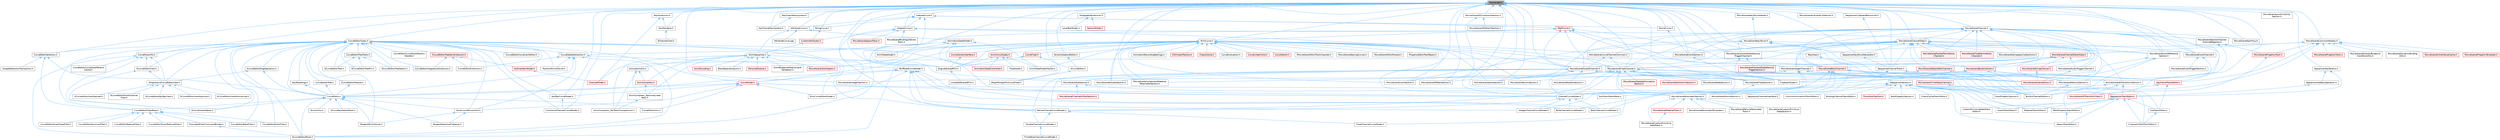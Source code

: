 digraph "KeyHandle.h"
{
 // INTERACTIVE_SVG=YES
 // LATEX_PDF_SIZE
  bgcolor="transparent";
  edge [fontname=Helvetica,fontsize=10,labelfontname=Helvetica,labelfontsize=10];
  node [fontname=Helvetica,fontsize=10,shape=box,height=0.2,width=0.4];
  Node1 [id="Node000001",label="KeyHandle.h",height=0.2,width=0.4,color="gray40", fillcolor="grey60", style="filled", fontcolor="black",tooltip=" "];
  Node1 -> Node2 [id="edge1_Node000001_Node000002",dir="back",color="steelblue1",style="solid",tooltip=" "];
  Node2 [id="Node000002",label="AttributeCurve.h",height=0.2,width=0.4,color="grey40", fillcolor="white", style="filled",URL="$d6/d16/AttributeCurve_8h.html",tooltip=" "];
  Node2 -> Node3 [id="edge2_Node000002_Node000003",dir="back",color="steelblue1",style="solid",tooltip=" "];
  Node3 [id="Node000003",label="AnimSequence.h",height=0.2,width=0.4,color="grey40", fillcolor="white", style="filled",URL="$d0/d8a/AnimSequence_8h.html",tooltip=" "];
  Node3 -> Node4 [id="edge3_Node000003_Node000004",dir="back",color="steelblue1",style="solid",tooltip=" "];
  Node4 [id="Node000004",label="AnimBlueprintPostCompile\lValidation.h",height=0.2,width=0.4,color="grey40", fillcolor="white", style="filled",URL="$de/d1b/AnimBlueprintPostCompileValidation_8h.html",tooltip=" "];
  Node3 -> Node5 [id="edge4_Node000003_Node000005",dir="back",color="steelblue1",style="solid",tooltip=" "];
  Node5 [id="Node000005",label="AnimCompress.h",height=0.2,width=0.4,color="red", fillcolor="#FFF0F0", style="filled",URL="$dd/d6d/AnimCompress_8h.html",tooltip=" "];
  Node5 -> Node9 [id="edge5_Node000005_Node000009",dir="back",color="steelblue1",style="solid",tooltip=" "];
  Node9 [id="Node000009",label="AnimCompress_RemoveLinear\lKeys.h",height=0.2,width=0.4,color="grey40", fillcolor="white", style="filled",URL="$d1/d0a/AnimCompress__RemoveLinearKeys_8h.html",tooltip=" "];
  Node9 -> Node10 [id="edge6_Node000009_Node000010",dir="back",color="steelblue1",style="solid",tooltip=" "];
  Node10 [id="Node000010",label="AnimCompress_PerTrackCompression.h",height=0.2,width=0.4,color="grey40", fillcolor="white", style="filled",URL="$d1/d22/AnimCompress__PerTrackCompression_8h.html",tooltip=" "];
  Node3 -> Node10 [id="edge7_Node000003_Node000010",dir="back",color="steelblue1",style="solid",tooltip=" "];
  Node3 -> Node9 [id="edge8_Node000003_Node000009",dir="back",color="steelblue1",style="solid",tooltip=" "];
  Node3 -> Node13 [id="edge9_Node000003_Node000013",dir="back",color="steelblue1",style="solid",tooltip=" "];
  Node13 [id="Node000013",label="AnimEncoding.h",height=0.2,width=0.4,color="red", fillcolor="#FFF0F0", style="filled",URL="$d9/dfd/AnimEncoding_8h.html",tooltip=" "];
  Node3 -> Node19 [id="edge10_Node000003_Node000019",dir="back",color="steelblue1",style="solid",tooltip=" "];
  Node19 [id="Node000019",label="AnimationUtils.h",height=0.2,width=0.4,color="grey40", fillcolor="white", style="filled",URL="$d6/db6/AnimationUtils_8h.html",tooltip=" "];
  Node19 -> Node5 [id="edge11_Node000019_Node000005",dir="back",color="steelblue1",style="solid",tooltip=" "];
  Node19 -> Node10 [id="edge12_Node000019_Node000010",dir="back",color="steelblue1",style="solid",tooltip=" "];
  Node19 -> Node9 [id="edge13_Node000019_Node000009",dir="back",color="steelblue1",style="solid",tooltip=" "];
  Node3 -> Node20 [id="edge14_Node000003_Node000020",dir="back",color="steelblue1",style="solid",tooltip=" "];
  Node20 [id="Node000020",label="BlendSpaceAnalysis.h",height=0.2,width=0.4,color="grey40", fillcolor="white", style="filled",URL="$d7/daf/BlendSpaceAnalysis_8h.html",tooltip=" "];
  Node3 -> Node21 [id="edge15_Node000003_Node000021",dir="back",color="steelblue1",style="solid",tooltip=" "];
  Node21 [id="Node000021",label="EngineSharedPCH.h",height=0.2,width=0.4,color="grey40", fillcolor="white", style="filled",URL="$dc/dbb/EngineSharedPCH_8h.html",tooltip=" "];
  Node21 -> Node22 [id="edge16_Node000021_Node000022",dir="back",color="steelblue1",style="solid",tooltip=" "];
  Node22 [id="Node000022",label="UnrealEdSharedPCH.h",height=0.2,width=0.4,color="grey40", fillcolor="white", style="filled",URL="$d1/de6/UnrealEdSharedPCH_8h.html",tooltip=" "];
  Node3 -> Node23 [id="edge17_Node000003_Node000023",dir="back",color="steelblue1",style="solid",tooltip=" "];
  Node23 [id="Node000023",label="MovieSceneToolHelpers.h",height=0.2,width=0.4,color="red", fillcolor="#FFF0F0", style="filled",URL="$d4/d0e/MovieSceneToolHelpers_8h.html",tooltip=" "];
  Node3 -> Node28 [id="edge18_Node000003_Node000028",dir="back",color="steelblue1",style="solid",tooltip=" "];
  Node28 [id="Node000028",label="PersonaModule.h",height=0.2,width=0.4,color="red", fillcolor="#FFF0F0", style="filled",URL="$de/d74/PersonaModule_8h.html",tooltip=" "];
  Node2 -> Node30 [id="edge19_Node000002_Node000030",dir="back",color="steelblue1",style="solid",tooltip=" "];
  Node30 [id="Node000030",label="AttributeCurve.cpp",height=0.2,width=0.4,color="grey40", fillcolor="white", style="filled",URL="$de/d39/AttributeCurve_8cpp.html",tooltip=" "];
  Node2 -> Node31 [id="edge20_Node000002_Node000031",dir="back",color="steelblue1",style="solid",tooltip=" "];
  Node31 [id="Node000031",label="IAnimationDataModel.h",height=0.2,width=0.4,color="grey40", fillcolor="white", style="filled",URL="$d3/dc4/IAnimationDataModel_8h.html",tooltip=" "];
  Node31 -> Node32 [id="edge21_Node000031_Node000032",dir="back",color="steelblue1",style="solid",tooltip=" "];
  Node32 [id="Node000032",label="AnimDataModel.h",height=0.2,width=0.4,color="grey40", fillcolor="white", style="filled",URL="$d8/dab/AnimDataModel_8h.html",tooltip=" "];
  Node31 -> Node33 [id="edge22_Node000031_Node000033",dir="back",color="steelblue1",style="solid",tooltip=" "];
  Node33 [id="Node000033",label="AnimDataModelHasher.h",height=0.2,width=0.4,color="grey40", fillcolor="white", style="filled",URL="$d1/d21/AnimDataModelHasher_8h.html",tooltip=" "];
  Node31 -> Node3 [id="edge23_Node000031_Node000003",dir="back",color="steelblue1",style="solid",tooltip=" "];
  Node31 -> Node34 [id="edge24_Node000031_Node000034",dir="back",color="steelblue1",style="solid",tooltip=" "];
  Node34 [id="Node000034",label="IAnimationDataController.h",height=0.2,width=0.4,color="red", fillcolor="#FFF0F0", style="filled",URL="$df/d22/IAnimationDataController_8h.html",tooltip=" "];
  Node31 -> Node176 [id="edge25_Node000031_Node000176",dir="back",color="steelblue1",style="solid",tooltip=" "];
  Node176 [id="Node000176",label="PoseAsset.h",height=0.2,width=0.4,color="grey40", fillcolor="white", style="filled",URL="$d9/dba/PoseAsset_8h.html",tooltip=" "];
  Node1 -> Node177 [id="edge26_Node000001_Node000177",dir="back",color="steelblue1",style="solid",tooltip=" "];
  Node177 [id="Node000177",label="BezierChannelCurveModel.h",height=0.2,width=0.4,color="grey40", fillcolor="white", style="filled",URL="$d3/d63/BezierChannelCurveModel_8h.html",tooltip=" "];
  Node177 -> Node178 [id="edge27_Node000177_Node000178",dir="back",color="steelblue1",style="solid",tooltip=" "];
  Node178 [id="Node000178",label="DoubleChannelCurveModel.h",height=0.2,width=0.4,color="grey40", fillcolor="white", style="filled",URL="$d1/d5b/DoubleChannelCurveModel_8h.html",tooltip=" "];
  Node178 -> Node179 [id="edge28_Node000178_Node000179",dir="back",color="steelblue1",style="solid",tooltip=" "];
  Node179 [id="Node000179",label="TimeWarpChannelCurveModel.h",height=0.2,width=0.4,color="grey40", fillcolor="white", style="filled",URL="$d6/d46/TimeWarpChannelCurveModel_8h.html",tooltip=" "];
  Node177 -> Node180 [id="edge29_Node000177_Node000180",dir="back",color="steelblue1",style="solid",tooltip=" "];
  Node180 [id="Node000180",label="FloatChannelCurveModel.h",height=0.2,width=0.4,color="grey40", fillcolor="white", style="filled",URL="$d0/d27/FloatChannelCurveModel_8h.html",tooltip=" "];
  Node1 -> Node181 [id="edge30_Node000001_Node000181",dir="back",color="steelblue1",style="solid",tooltip=" "];
  Node181 [id="Node000181",label="ChannelCurveModel.h",height=0.2,width=0.4,color="grey40", fillcolor="white", style="filled",URL="$de/dfa/ChannelCurveModel_8h.html",tooltip=" "];
  Node181 -> Node177 [id="edge31_Node000181_Node000177",dir="back",color="steelblue1",style="solid",tooltip=" "];
  Node181 -> Node182 [id="edge32_Node000181_Node000182",dir="back",color="steelblue1",style="solid",tooltip=" "];
  Node182 [id="Node000182",label="BoolChannelCurveModel.h",height=0.2,width=0.4,color="grey40", fillcolor="white", style="filled",URL="$d0/d51/BoolChannelCurveModel_8h.html",tooltip=" "];
  Node181 -> Node183 [id="edge33_Node000181_Node000183",dir="back",color="steelblue1",style="solid",tooltip=" "];
  Node183 [id="Node000183",label="ByteChannelCurveModel.h",height=0.2,width=0.4,color="grey40", fillcolor="white", style="filled",URL="$d8/d3d/ByteChannelCurveModel_8h.html",tooltip=" "];
  Node181 -> Node184 [id="edge34_Node000181_Node000184",dir="back",color="steelblue1",style="solid",tooltip=" "];
  Node184 [id="Node000184",label="IntegerChannelCurveModel.h",height=0.2,width=0.4,color="grey40", fillcolor="white", style="filled",URL="$df/d26/IntegerChannelCurveModel_8h.html",tooltip=" "];
  Node1 -> Node185 [id="edge35_Node000001_Node000185",dir="back",color="steelblue1",style="solid",tooltip=" "];
  Node185 [id="Node000185",label="ConstraintChannelCurveModel.h",height=0.2,width=0.4,color="grey40", fillcolor="white", style="filled",URL="$d9/d5f/ConstraintChannelCurveModel_8h.html",tooltip=" "];
  Node1 -> Node186 [id="edge36_Node000001_Node000186",dir="back",color="steelblue1",style="solid",tooltip=" "];
  Node186 [id="Node000186",label="CurveDrawInfo.h",height=0.2,width=0.4,color="grey40", fillcolor="white", style="filled",URL="$df/d5d/CurveDrawInfo_8h.html",tooltip=" "];
  Node186 -> Node187 [id="edge37_Node000186_Node000187",dir="back",color="steelblue1",style="solid",tooltip=" "];
  Node187 [id="Node000187",label="CurveEditorCurveDrawParams\lCache.h",height=0.2,width=0.4,color="grey40", fillcolor="white", style="filled",URL="$df/d12/CurveEditorCurveDrawParamsCache_8h.html",tooltip=" "];
  Node186 -> Node188 [id="edge38_Node000186_Node000188",dir="back",color="steelblue1",style="solid",tooltip=" "];
  Node188 [id="Node000188",label="SCurveEditorPanel.h",height=0.2,width=0.4,color="grey40", fillcolor="white", style="filled",URL="$db/d60/SCurveEditorPanel_8h.html",tooltip=" "];
  Node186 -> Node189 [id="edge39_Node000186_Node000189",dir="back",color="steelblue1",style="solid",tooltip=" "];
  Node189 [id="Node000189",label="SCurveEditorView.h",height=0.2,width=0.4,color="grey40", fillcolor="white", style="filled",URL="$dd/d32/SCurveEditorView_8h.html",tooltip=" "];
  Node189 -> Node190 [id="edge40_Node000189_Node000190",dir="back",color="steelblue1",style="solid",tooltip=" "];
  Node190 [id="Node000190",label="SCurveViewerPanel.h",height=0.2,width=0.4,color="grey40", fillcolor="white", style="filled",URL="$de/d3b/SCurveViewerPanel_8h.html",tooltip=" "];
  Node189 -> Node191 [id="edge41_Node000189_Node000191",dir="back",color="steelblue1",style="solid",tooltip=" "];
  Node191 [id="Node000191",label="SInteractiveCurveEditorView.h",height=0.2,width=0.4,color="grey40", fillcolor="white", style="filled",URL="$d2/dd9/SInteractiveCurveEditorView_8h.html",tooltip=" "];
  Node191 -> Node192 [id="edge42_Node000191_Node000192",dir="back",color="steelblue1",style="solid",tooltip=" "];
  Node192 [id="Node000192",label="SCurveEditorEventChannel\lView.h",height=0.2,width=0.4,color="grey40", fillcolor="white", style="filled",URL="$d9/df1/SCurveEditorEventChannelView_8h.html",tooltip=" "];
  Node191 -> Node193 [id="edge43_Node000191_Node000193",dir="back",color="steelblue1",style="solid",tooltip=" "];
  Node193 [id="Node000193",label="SCurveEditorKeyBarView.h",height=0.2,width=0.4,color="grey40", fillcolor="white", style="filled",URL="$d8/d9c/SCurveEditorKeyBarView_8h.html",tooltip=" "];
  Node191 -> Node194 [id="edge44_Node000191_Node000194",dir="back",color="steelblue1",style="solid",tooltip=" "];
  Node194 [id="Node000194",label="SCurveEditorViewAbsolute.h",height=0.2,width=0.4,color="grey40", fillcolor="white", style="filled",URL="$d0/d52/SCurveEditorViewAbsolute_8h.html",tooltip=" "];
  Node191 -> Node195 [id="edge45_Node000191_Node000195",dir="back",color="steelblue1",style="solid",tooltip=" "];
  Node195 [id="Node000195",label="SCurveEditorViewNormalized.h",height=0.2,width=0.4,color="grey40", fillcolor="white", style="filled",URL="$d5/de3/SCurveEditorViewNormalized_8h.html",tooltip=" "];
  Node191 -> Node196 [id="edge46_Node000191_Node000196",dir="back",color="steelblue1",style="solid",tooltip=" "];
  Node196 [id="Node000196",label="SCurveEditorViewStacked.h",height=0.2,width=0.4,color="grey40", fillcolor="white", style="filled",URL="$d0/d5a/SCurveEditorViewStacked_8h.html",tooltip=" "];
  Node186 -> Node190 [id="edge47_Node000186_Node000190",dir="back",color="steelblue1",style="solid",tooltip=" "];
  Node186 -> Node191 [id="edge48_Node000186_Node000191",dir="back",color="steelblue1",style="solid",tooltip=" "];
  Node1 -> Node197 [id="edge49_Node000001_Node000197",dir="back",color="steelblue1",style="solid",tooltip=" "];
  Node197 [id="Node000197",label="CurveEditorSelection.h",height=0.2,width=0.4,color="grey40", fillcolor="white", style="filled",URL="$d3/def/CurveEditorSelection_8h.html",tooltip=" "];
  Node197 -> Node198 [id="edge50_Node000197_Node000198",dir="back",color="steelblue1",style="solid",tooltip=" "];
  Node198 [id="Node000198",label="CurveEditor.h",height=0.2,width=0.4,color="grey40", fillcolor="white", style="filled",URL="$d1/d27/CurveEditor_8h.html",tooltip=" "];
  Node198 -> Node199 [id="edge51_Node000198_Node000199",dir="back",color="steelblue1",style="solid",tooltip=" "];
  Node199 [id="Node000199",label="CurveEditorFilterBase.h",height=0.2,width=0.4,color="grey40", fillcolor="white", style="filled",URL="$d9/d6a/CurveEditorFilterBase_8h.html",tooltip=" "];
  Node199 -> Node200 [id="edge52_Node000199_Node000200",dir="back",color="steelblue1",style="solid",tooltip=" "];
  Node200 [id="Node000200",label="CurveEditorBakeFilter.h",height=0.2,width=0.4,color="grey40", fillcolor="white", style="filled",URL="$dd/d47/CurveEditorBakeFilter_8h.html",tooltip=" "];
  Node199 -> Node201 [id="edge53_Node000199_Node000201",dir="back",color="steelblue1",style="solid",tooltip=" "];
  Node201 [id="Node000201",label="CurveEditorEulerFilter.h",height=0.2,width=0.4,color="grey40", fillcolor="white", style="filled",URL="$d1/d0e/CurveEditorEulerFilter_8h.html",tooltip=" "];
  Node199 -> Node202 [id="edge54_Node000199_Node000202",dir="back",color="steelblue1",style="solid",tooltip=" "];
  Node202 [id="Node000202",label="CurveEditorGaussianFilter.h",height=0.2,width=0.4,color="grey40", fillcolor="white", style="filled",URL="$d1/de6/CurveEditorGaussianFilter_8h.html",tooltip=" "];
  Node199 -> Node203 [id="edge55_Node000199_Node000203",dir="back",color="steelblue1",style="solid",tooltip=" "];
  Node203 [id="Node000203",label="CurveEditorReduceFilter.h",height=0.2,width=0.4,color="grey40", fillcolor="white", style="filled",URL="$d4/d9f/CurveEditorReduceFilter_8h.html",tooltip=" "];
  Node199 -> Node204 [id="edge56_Node000199_Node000204",dir="back",color="steelblue1",style="solid",tooltip=" "];
  Node204 [id="Node000204",label="CurveEditorSmartReduceFilter.h",height=0.2,width=0.4,color="grey40", fillcolor="white", style="filled",URL="$d9/d5a/CurveEditorSmartReduceFilter_8h.html",tooltip=" "];
  Node199 -> Node205 [id="edge57_Node000199_Node000205",dir="back",color="steelblue1",style="solid",tooltip=" "];
  Node205 [id="Node000205",label="CurveEditorSmartSnapFilter.h",height=0.2,width=0.4,color="grey40", fillcolor="white", style="filled",URL="$d1/dfb/CurveEditorSmartSnapFilter_8h.html",tooltip=" "];
  Node199 -> Node206 [id="edge58_Node000199_Node000206",dir="back",color="steelblue1",style="solid",tooltip=" "];
  Node206 [id="Node000206",label="PromotedFilterCommandBinder.h",height=0.2,width=0.4,color="grey40", fillcolor="white", style="filled",URL="$da/d3b/PromotedFilterCommandBinder_8h.html",tooltip=" "];
  Node206 -> Node188 [id="edge59_Node000206_Node000188",dir="back",color="steelblue1",style="solid",tooltip=" "];
  Node198 -> Node207 [id="edge60_Node000198_Node000207",dir="back",color="steelblue1",style="solid",tooltip=" "];
  Node207 [id="Node000207",label="CurveEditorUtils.h",height=0.2,width=0.4,color="grey40", fillcolor="white", style="filled",URL="$d3/d81/CurveEditorUtils_8h.html",tooltip=" "];
  Node198 -> Node208 [id="edge61_Node000198_Node000208",dir="back",color="steelblue1",style="solid",tooltip=" "];
  Node208 [id="Node000208",label="MirrorUtils.h",height=0.2,width=0.4,color="grey40", fillcolor="white", style="filled",URL="$da/d75/MirrorUtils_8h.html",tooltip=" "];
  Node198 -> Node209 [id="edge62_Node000198_Node000209",dir="back",color="steelblue1",style="solid",tooltip=" "];
  Node209 [id="Node000209",label="MultiCurveMirrorUtils.h",height=0.2,width=0.4,color="grey40", fillcolor="white", style="filled",URL="$da/d1b/MultiCurveMirrorUtils_8h.html",tooltip=" "];
  Node209 -> Node210 [id="edge63_Node000209_Node000210",dir="back",color="steelblue1",style="solid",tooltip=" "];
  Node210 [id="Node000210",label="TangentMirrorSolver.h",height=0.2,width=0.4,color="grey40", fillcolor="white", style="filled",URL="$dc/dea/TangentMirrorSolver_8h.html",tooltip=" "];
  Node209 -> Node211 [id="edge64_Node000209_Node000211",dir="back",color="steelblue1",style="solid",tooltip=" "];
  Node211 [id="Node000211",label="TangentSelectionFlattener.h",height=0.2,width=0.4,color="grey40", fillcolor="white", style="filled",URL="$d7/dd8/TangentSelectionFlattener_8h.html",tooltip=" "];
  Node198 -> Node188 [id="edge65_Node000198_Node000188",dir="back",color="steelblue1",style="solid",tooltip=" "];
  Node198 -> Node212 [id="edge66_Node000198_Node000212",dir="back",color="steelblue1",style="solid",tooltip=" "];
  Node212 [id="Node000212",label="SCurveKeyDetailPanel.h",height=0.2,width=0.4,color="grey40", fillcolor="white", style="filled",URL="$d9/d1c/SCurveKeyDetailPanel_8h.html",tooltip=" "];
  Node198 -> Node190 [id="edge67_Node000198_Node000190",dir="back",color="steelblue1",style="solid",tooltip=" "];
  Node198 -> Node210 [id="edge68_Node000198_Node000210",dir="back",color="steelblue1",style="solid",tooltip=" "];
  Node198 -> Node211 [id="edge69_Node000198_Node000211",dir="back",color="steelblue1",style="solid",tooltip=" "];
  Node197 -> Node199 [id="edge70_Node000197_Node000199",dir="back",color="steelblue1",style="solid",tooltip=" "];
  Node197 -> Node213 [id="edge71_Node000197_Node000213",dir="back",color="steelblue1",style="solid",tooltip=" "];
  Node213 [id="Node000213",label="ScopedSelectionTransaction.h",height=0.2,width=0.4,color="grey40", fillcolor="white", style="filled",URL="$d7/d40/ScopedSelectionTransaction_8h.html",tooltip=" "];
  Node1 -> Node214 [id="edge72_Node000001_Node000214",dir="back",color="steelblue1",style="solid",tooltip=" "];
  Node214 [id="Node000214",label="CurveEditorTypes.h",height=0.2,width=0.4,color="grey40", fillcolor="white", style="filled",URL="$d8/d5c/CurveEditorTypes_8h.html",tooltip=" "];
  Node214 -> Node177 [id="edge73_Node000214_Node000177",dir="back",color="steelblue1",style="solid",tooltip=" "];
  Node214 -> Node181 [id="edge74_Node000214_Node000181",dir="back",color="steelblue1",style="solid",tooltip=" "];
  Node214 -> Node185 [id="edge75_Node000214_Node000185",dir="back",color="steelblue1",style="solid",tooltip=" "];
  Node214 -> Node215 [id="edge76_Node000214_Node000215",dir="back",color="steelblue1",style="solid",tooltip=" "];
  Node215 [id="Node000215",label="CurveDataAbstraction.h",height=0.2,width=0.4,color="grey40", fillcolor="white", style="filled",URL="$dd/dbe/CurveDataAbstraction_8h.html",tooltip=" "];
  Node215 -> Node198 [id="edge77_Node000215_Node000198",dir="back",color="steelblue1",style="solid",tooltip=" "];
  Node215 -> Node216 [id="edge78_Node000215_Node000216",dir="back",color="steelblue1",style="solid",tooltip=" "];
  Node216 [id="Node000216",label="CurveEditorExtension.h",height=0.2,width=0.4,color="grey40", fillcolor="white", style="filled",URL="$da/d91/CurveEditorExtension_8h.html",tooltip=" "];
  Node215 -> Node217 [id="edge79_Node000215_Node000217",dir="back",color="steelblue1",style="solid",tooltip=" "];
  Node217 [id="Node000217",label="IBufferedCurveModel.h",height=0.2,width=0.4,color="grey40", fillcolor="white", style="filled",URL="$d5/dd9/IBufferedCurveModel_8h.html",tooltip=" "];
  Node217 -> Node177 [id="edge80_Node000217_Node000177",dir="back",color="steelblue1",style="solid",tooltip=" "];
  Node217 -> Node182 [id="edge81_Node000217_Node000182",dir="back",color="steelblue1",style="solid",tooltip=" "];
  Node217 -> Node183 [id="edge82_Node000217_Node000183",dir="back",color="steelblue1",style="solid",tooltip=" "];
  Node217 -> Node181 [id="edge83_Node000217_Node000181",dir="back",color="steelblue1",style="solid",tooltip=" "];
  Node217 -> Node198 [id="edge84_Node000217_Node000198",dir="back",color="steelblue1",style="solid",tooltip=" "];
  Node217 -> Node218 [id="edge85_Node000217_Node000218",dir="back",color="steelblue1",style="solid",tooltip=" "];
  Node218 [id="Node000218",label="CurveModel.h",height=0.2,width=0.4,color="red", fillcolor="#FFF0F0", style="filled",URL="$de/d1c/CurveModel_8h.html",tooltip=" "];
  Node218 -> Node181 [id="edge86_Node000218_Node000181",dir="back",color="steelblue1",style="solid",tooltip=" "];
  Node218 -> Node198 [id="edge87_Node000218_Node000198",dir="back",color="steelblue1",style="solid",tooltip=" "];
  Node218 -> Node207 [id="edge88_Node000218_Node000207",dir="back",color="steelblue1",style="solid",tooltip=" "];
  Node218 -> Node220 [id="edge89_Node000218_Node000220",dir="back",color="steelblue1",style="solid",tooltip=" "];
  Node220 [id="Node000220",label="KeyBarCurveModel.h",height=0.2,width=0.4,color="grey40", fillcolor="white", style="filled",URL="$d7/da1/KeyBarCurveModel_8h.html",tooltip=" "];
  Node220 -> Node185 [id="edge90_Node000220_Node000185",dir="back",color="steelblue1",style="solid",tooltip=" "];
  Node218 -> Node209 [id="edge91_Node000218_Node000209",dir="back",color="steelblue1",style="solid",tooltip=" "];
  Node218 -> Node222 [id="edge92_Node000218_Node000222",dir="back",color="steelblue1",style="solid",tooltip=" "];
  Node222 [id="Node000222",label="RichCurveEditorModel.h",height=0.2,width=0.4,color="grey40", fillcolor="white", style="filled",URL="$d9/d48/RichCurveEditorModel_8h.html",tooltip=" "];
  Node218 -> Node223 [id="edge93_Node000218_Node000223",dir="back",color="steelblue1",style="solid",tooltip=" "];
  Node223 [id="Node000223",label="SequencerChannelInterface.h",height=0.2,width=0.4,color="grey40", fillcolor="white", style="filled",URL="$da/d51/SequencerChannelInterface_8h.html",tooltip=" "];
  Node217 -> Node184 [id="edge94_Node000217_Node000184",dir="back",color="steelblue1",style="solid",tooltip=" "];
  Node217 -> Node222 [id="edge95_Node000217_Node000222",dir="back",color="steelblue1",style="solid",tooltip=" "];
  Node215 -> Node209 [id="edge96_Node000215_Node000209",dir="back",color="steelblue1",style="solid",tooltip=" "];
  Node215 -> Node224 [id="edge97_Node000215_Node000224",dir="back",color="steelblue1",style="solid",tooltip=" "];
  Node224 [id="Node000224",label="PositionMirrorSolver.h",height=0.2,width=0.4,color="grey40", fillcolor="white", style="filled",URL="$d1/d74/PositionMirrorSolver_8h.html",tooltip=" "];
  Node215 -> Node188 [id="edge98_Node000215_Node000188",dir="back",color="steelblue1",style="solid",tooltip=" "];
  Node214 -> Node186 [id="edge99_Node000214_Node000186",dir="back",color="steelblue1",style="solid",tooltip=" "];
  Node214 -> Node198 [id="edge100_Node000214_Node000198",dir="back",color="steelblue1",style="solid",tooltip=" "];
  Node214 -> Node200 [id="edge101_Node000214_Node000200",dir="back",color="steelblue1",style="solid",tooltip=" "];
  Node214 -> Node225 [id="edge102_Node000214_Node000225",dir="back",color="steelblue1",style="solid",tooltip=" "];
  Node225 [id="Node000225",label="CurveEditorCurveDrawParams\lHandle.h",height=0.2,width=0.4,color="grey40", fillcolor="white", style="filled",URL="$da/d21/CurveEditorCurveDrawParamsHandle_8h.html",tooltip=" "];
  Node214 -> Node201 [id="edge103_Node000214_Node000201",dir="back",color="steelblue1",style="solid",tooltip=" "];
  Node214 -> Node216 [id="edge104_Node000214_Node000216",dir="back",color="steelblue1",style="solid",tooltip=" "];
  Node214 -> Node199 [id="edge105_Node000214_Node000199",dir="back",color="steelblue1",style="solid",tooltip=" "];
  Node214 -> Node226 [id="edge106_Node000214_Node000226",dir="back",color="steelblue1",style="solid",tooltip=" "];
  Node226 [id="Node000226",label="CurveEditorIntegrationExtension.h",height=0.2,width=0.4,color="grey40", fillcolor="white", style="filled",URL="$d9/ddc/CurveEditorIntegrationExtension_8h.html",tooltip=" "];
  Node214 -> Node197 [id="edge107_Node000214_Node000197",dir="back",color="steelblue1",style="solid",tooltip=" "];
  Node214 -> Node227 [id="edge108_Node000214_Node000227",dir="back",color="steelblue1",style="solid",tooltip=" "];
  Node227 [id="Node000227",label="CurveEditorTree.h",height=0.2,width=0.4,color="grey40", fillcolor="white", style="filled",URL="$dc/d32/CurveEditorTree_8h.html",tooltip=" "];
  Node227 -> Node198 [id="edge109_Node000227_Node000198",dir="back",color="steelblue1",style="solid",tooltip=" "];
  Node214 -> Node228 [id="edge110_Node000214_Node000228",dir="back",color="steelblue1",style="solid",tooltip=" "];
  Node228 [id="Node000228",label="CurveEditorTreeTraits.h",height=0.2,width=0.4,color="grey40", fillcolor="white", style="filled",URL="$d4/d4a/CurveEditorTreeTraits_8h.html",tooltip=" "];
  Node228 -> Node229 [id="edge111_Node000228_Node000229",dir="back",color="steelblue1",style="solid",tooltip=" "];
  Node229 [id="Node000229",label="SCurveEditorTree.h",height=0.2,width=0.4,color="grey40", fillcolor="white", style="filled",URL="$da/da4/SCurveEditorTree_8h.html",tooltip=" "];
  Node228 -> Node230 [id="edge112_Node000228_Node000230",dir="back",color="steelblue1",style="solid",tooltip=" "];
  Node230 [id="Node000230",label="SCurveEditorTreePin.h",height=0.2,width=0.4,color="grey40", fillcolor="white", style="filled",URL="$db/d44/SCurveEditorTreePin_8h.html",tooltip=" "];
  Node228 -> Node231 [id="edge113_Node000228_Node000231",dir="back",color="steelblue1",style="solid",tooltip=" "];
  Node231 [id="Node000231",label="SCurveEditorTreeSelect.h",height=0.2,width=0.4,color="grey40", fillcolor="white", style="filled",URL="$d9/d58/SCurveEditorTreeSelect_8h.html",tooltip=" "];
  Node214 -> Node218 [id="edge114_Node000214_Node000218",dir="back",color="steelblue1",style="solid",tooltip=" "];
  Node214 -> Node232 [id="edge115_Node000214_Node000232",dir="back",color="steelblue1",style="solid",tooltip=" "];
  Node232 [id="Node000232",label="ICurveEditorCurveCachePool.h",height=0.2,width=0.4,color="grey40", fillcolor="white", style="filled",URL="$d3/d6a/ICurveEditorCurveCachePool_8h.html",tooltip=" "];
  Node214 -> Node233 [id="edge116_Node000214_Node000233",dir="back",color="steelblue1",style="solid",tooltip=" "];
  Node233 [id="Node000233",label="ICurveEditorDragOperation.h",height=0.2,width=0.4,color="grey40", fillcolor="white", style="filled",URL="$d7/d15/ICurveEditorDragOperation_8h.html",tooltip=" "];
  Node233 -> Node198 [id="edge117_Node000233_Node000198",dir="back",color="steelblue1",style="solid",tooltip=" "];
  Node233 -> Node191 [id="edge118_Node000233_Node000191",dir="back",color="steelblue1",style="solid",tooltip=" "];
  Node214 -> Node234 [id="edge119_Node000214_Node000234",dir="back",color="steelblue1",style="solid",tooltip=" "];
  Node234 [id="Node000234",label="ICurveEditorModule.h",height=0.2,width=0.4,color="grey40", fillcolor="white", style="filled",URL="$d9/d40/ICurveEditorModule_8h.html",tooltip=" "];
  Node234 -> Node198 [id="edge120_Node000234_Node000198",dir="back",color="steelblue1",style="solid",tooltip=" "];
  Node214 -> Node235 [id="edge121_Node000214_Node000235",dir="back",color="steelblue1",style="solid",tooltip=" "];
  Node235 [id="Node000235",label="ICurveEditorTreeItemExtension.h",height=0.2,width=0.4,color="red", fillcolor="#FFF0F0", style="filled",URL="$db/d52/ICurveEditorTreeItemExtension_8h.html",tooltip=" "];
  Node235 -> Node216 [id="edge122_Node000235_Node000216",dir="back",color="steelblue1",style="solid",tooltip=" "];
  Node235 -> Node226 [id="edge123_Node000235_Node000226",dir="back",color="steelblue1",style="solid",tooltip=" "];
  Node235 -> Node236 [id="edge124_Node000235_Node000236",dir="back",color="steelblue1",style="solid",tooltip=" "];
  Node236 [id="Node000236",label="OutlinerItemModel.h",height=0.2,width=0.4,color="red", fillcolor="#FFF0F0", style="filled",URL="$da/dbf/OutlinerItemModel_8h.html",tooltip=" "];
  Node236 -> Node238 [id="edge125_Node000236_Node000238",dir="back",color="steelblue1",style="solid",tooltip=" "];
  Node238 [id="Node000238",label="ChannelModel.h",height=0.2,width=0.4,color="red", fillcolor="#FFF0F0", style="filled",URL="$de/d30/ChannelModel_8h.html",tooltip=" "];
  Node214 -> Node220 [id="edge126_Node000214_Node000220",dir="back",color="steelblue1",style="solid",tooltip=" "];
  Node214 -> Node254 [id="edge127_Node000214_Node000254",dir="back",color="steelblue1",style="solid",tooltip=" "];
  Node254 [id="Node000254",label="KeyPasteArgs.h",height=0.2,width=0.4,color="grey40", fillcolor="white", style="filled",URL="$d5/d41/KeyPasteArgs_8h.html",tooltip=" "];
  Node254 -> Node198 [id="edge128_Node000254_Node000198",dir="back",color="steelblue1",style="solid",tooltip=" "];
  Node214 -> Node209 [id="edge129_Node000214_Node000209",dir="back",color="steelblue1",style="solid",tooltip=" "];
  Node214 -> Node236 [id="edge130_Node000214_Node000236",dir="back",color="steelblue1",style="solid",tooltip=" "];
  Node214 -> Node224 [id="edge131_Node000214_Node000224",dir="back",color="steelblue1",style="solid",tooltip=" "];
  Node214 -> Node222 [id="edge132_Node000214_Node000222",dir="back",color="steelblue1",style="solid",tooltip=" "];
  Node214 -> Node188 [id="edge133_Node000214_Node000188",dir="back",color="steelblue1",style="solid",tooltip=" "];
  Node214 -> Node229 [id="edge134_Node000214_Node000229",dir="back",color="steelblue1",style="solid",tooltip=" "];
  Node214 -> Node230 [id="edge135_Node000214_Node000230",dir="back",color="steelblue1",style="solid",tooltip=" "];
  Node214 -> Node231 [id="edge136_Node000214_Node000231",dir="back",color="steelblue1",style="solid",tooltip=" "];
  Node214 -> Node189 [id="edge137_Node000214_Node000189",dir="back",color="steelblue1",style="solid",tooltip=" "];
  Node214 -> Node190 [id="edge138_Node000214_Node000190",dir="back",color="steelblue1",style="solid",tooltip=" "];
  Node214 -> Node191 [id="edge139_Node000214_Node000191",dir="back",color="steelblue1",style="solid",tooltip=" "];
  Node214 -> Node210 [id="edge140_Node000214_Node000210",dir="back",color="steelblue1",style="solid",tooltip=" "];
  Node1 -> Node21 [id="edge141_Node000001_Node000021",dir="back",color="steelblue1",style="solid",tooltip=" "];
  Node1 -> Node255 [id="edge142_Node000001_Node000255",dir="back",color="steelblue1",style="solid",tooltip=" "];
  Node255 [id="Node000255",label="IKeyArea.h",height=0.2,width=0.4,color="grey40", fillcolor="white", style="filled",URL="$dc/db5/IKeyArea_8h.html",tooltip=" "];
  Node255 -> Node223 [id="edge143_Node000255_Node000223",dir="back",color="steelblue1",style="solid",tooltip=" "];
  Node1 -> Node256 [id="edge144_Node000001_Node000256",dir="back",color="steelblue1",style="solid",tooltip=" "];
  Node256 [id="Node000256",label="IKeyExtension.h",height=0.2,width=0.4,color="grey40", fillcolor="white", style="filled",URL="$d2/d4a/IKeyExtension_8h.html",tooltip=" "];
  Node256 -> Node238 [id="edge145_Node000256_Node000238",dir="back",color="steelblue1",style="solid",tooltip=" "];
  Node256 -> Node257 [id="edge146_Node000256_Node000257",dir="back",color="steelblue1",style="solid",tooltip=" "];
  Node257 [id="Node000257",label="KeyRenderer.h",height=0.2,width=0.4,color="grey40", fillcolor="white", style="filled",URL="$d1/d2c/KeyRenderer_8h.html",tooltip=" "];
  Node257 -> Node258 [id="edge147_Node000257_Node000258",dir="back",color="steelblue1",style="solid",tooltip=" "];
  Node258 [id="Node000258",label="SChannelView.h",height=0.2,width=0.4,color="grey40", fillcolor="white", style="filled",URL="$d8/d78/SChannelView_8h.html",tooltip=" "];
  Node1 -> Node259 [id="edge148_Node000001_Node000259",dir="back",color="steelblue1",style="solid",tooltip=" "];
  Node259 [id="Node000259",label="IKeyFrameManipulator.h",height=0.2,width=0.4,color="grey40", fillcolor="white", style="filled",URL="$dc/dc5/IKeyFrameManipulator_8h.html",tooltip=" "];
  Node259 -> Node260 [id="edge149_Node000259_Node000260",dir="back",color="steelblue1",style="solid",tooltip=" "];
  Node260 [id="Node000260",label="KeyFrameManipulator.h",height=0.2,width=0.4,color="grey40", fillcolor="white", style="filled",URL="$d5/d88/KeyFrameManipulator_8h.html",tooltip=" "];
  Node1 -> Node261 [id="edge150_Node000001_Node000261",dir="back",color="steelblue1",style="solid",tooltip=" "];
  Node261 [id="Node000261",label="ISequencerSection.h",height=0.2,width=0.4,color="grey40", fillcolor="white", style="filled",URL="$d7/d4b/ISequencerSection_8h.html",tooltip=" "];
  Node261 -> Node262 [id="edge151_Node000261_Node000262",dir="back",color="steelblue1",style="solid",tooltip=" "];
  Node262 [id="Node000262",label="AudioTrackEditor.h",height=0.2,width=0.4,color="grey40", fillcolor="white", style="filled",URL="$dd/d96/AudioTrackEditor_8h.html",tooltip=" "];
  Node261 -> Node263 [id="edge152_Node000261_Node000263",dir="back",color="steelblue1",style="solid",tooltip=" "];
  Node263 [id="Node000263",label="BindingLifetimeTrackEditor.h",height=0.2,width=0.4,color="grey40", fillcolor="white", style="filled",URL="$db/d3c/BindingLifetimeTrackEditor_8h.html",tooltip=" "];
  Node261 -> Node264 [id="edge153_Node000261_Node000264",dir="back",color="steelblue1",style="solid",tooltip=" "];
  Node264 [id="Node000264",label="BoolPropertySection.h",height=0.2,width=0.4,color="grey40", fillcolor="white", style="filled",URL="$d3/da6/BoolPropertySection_8h.html",tooltip=" "];
  Node261 -> Node265 [id="edge154_Node000261_Node000265",dir="back",color="steelblue1",style="solid",tooltip=" "];
  Node265 [id="Node000265",label="BoolPropertyTrackEditor.h",height=0.2,width=0.4,color="grey40", fillcolor="white", style="filled",URL="$db/d07/BoolPropertyTrackEditor_8h.html",tooltip=" "];
  Node265 -> Node266 [id="edge155_Node000265_Node000266",dir="back",color="steelblue1",style="solid",tooltip=" "];
  Node266 [id="Node000266",label="SpawnTrackEditor.h",height=0.2,width=0.4,color="grey40", fillcolor="white", style="filled",URL="$d5/dac/SpawnTrackEditor_8h.html",tooltip=" "];
  Node261 -> Node267 [id="edge156_Node000261_Node000267",dir="back",color="steelblue1",style="solid",tooltip=" "];
  Node267 [id="Node000267",label="ChaosCacheTrackEditor.h",height=0.2,width=0.4,color="grey40", fillcolor="white", style="filled",URL="$db/d36/ChaosCacheTrackEditor_8h.html",tooltip=" "];
  Node261 -> Node268 [id="edge157_Node000261_Node000268",dir="back",color="steelblue1",style="solid",tooltip=" "];
  Node268 [id="Node000268",label="CinematicShotTrackEditor.h",height=0.2,width=0.4,color="grey40", fillcolor="white", style="filled",URL="$d3/d0c/CinematicShotTrackEditor_8h.html",tooltip=" "];
  Node261 -> Node269 [id="edge158_Node000261_Node000269",dir="back",color="steelblue1",style="solid",tooltip=" "];
  Node269 [id="Node000269",label="ColorPropertySection.h",height=0.2,width=0.4,color="grey40", fillcolor="white", style="filled",URL="$d9/d2f/ColorPropertySection_8h.html",tooltip=" "];
  Node261 -> Node270 [id="edge159_Node000261_Node000270",dir="back",color="steelblue1",style="solid",tooltip=" "];
  Node270 [id="Node000270",label="CommonAnimationTrackEditor.h",height=0.2,width=0.4,color="grey40", fillcolor="white", style="filled",URL="$d9/d6e/CommonAnimationTrackEditor_8h.html",tooltip=" "];
  Node261 -> Node271 [id="edge160_Node000261_Node000271",dir="back",color="steelblue1",style="solid",tooltip=" "];
  Node271 [id="Node000271",label="CustomPrimitiveDataTrack\lEditor.h",height=0.2,width=0.4,color="grey40", fillcolor="white", style="filled",URL="$dc/d8f/CustomPrimitiveDataTrackEditor_8h.html",tooltip=" "];
  Node261 -> Node272 [id="edge161_Node000261_Node000272",dir="back",color="steelblue1",style="solid",tooltip=" "];
  Node272 [id="Node000272",label="ISequencerTrackEditor.h",height=0.2,width=0.4,color="red", fillcolor="#FFF0F0", style="filled",URL="$df/dca/ISequencerTrackEditor_8h.html",tooltip=" "];
  Node272 -> Node262 [id="edge162_Node000272_Node000262",dir="back",color="steelblue1",style="solid",tooltip=" "];
  Node272 -> Node265 [id="edge163_Node000272_Node000265",dir="back",color="steelblue1",style="solid",tooltip=" "];
  Node272 -> Node268 [id="edge164_Node000272_Node000268",dir="back",color="steelblue1",style="solid",tooltip=" "];
  Node272 -> Node271 [id="edge165_Node000272_Node000271",dir="back",color="steelblue1",style="solid",tooltip=" "];
  Node272 -> Node273 [id="edge166_Node000272_Node000273",dir="back",color="steelblue1",style="solid",tooltip=" "];
  Node273 [id="Node000273",label="MaterialTrackEditor.h",height=0.2,width=0.4,color="grey40", fillcolor="white", style="filled",URL="$d1/d9f/MaterialTrackEditor_8h.html",tooltip=" "];
  Node272 -> Node266 [id="edge167_Node000272_Node000266",dir="back",color="steelblue1",style="solid",tooltip=" "];
  Node272 -> Node277 [id="edge168_Node000272_Node000277",dir="back",color="steelblue1",style="solid",tooltip=" "];
  Node277 [id="Node000277",label="SubTrackEditor.h",height=0.2,width=0.4,color="grey40", fillcolor="white", style="filled",URL="$d8/d5b/SubTrackEditor_8h.html",tooltip=" "];
  Node277 -> Node268 [id="edge169_Node000277_Node000268",dir="back",color="steelblue1",style="solid",tooltip=" "];
  Node261 -> Node273 [id="edge170_Node000261_Node000273",dir="back",color="steelblue1",style="solid",tooltip=" "];
  Node261 -> Node266 [id="edge171_Node000261_Node000266",dir="back",color="steelblue1",style="solid",tooltip=" "];
  Node261 -> Node277 [id="edge172_Node000261_Node000277",dir="back",color="steelblue1",style="solid",tooltip=" "];
  Node261 -> Node294 [id="edge173_Node000261_Node000294",dir="back",color="steelblue1",style="solid",tooltip=" "];
  Node294 [id="Node000294",label="SubTrackEditorBase.h",height=0.2,width=0.4,color="grey40", fillcolor="white", style="filled",URL="$db/d33/SubTrackEditorBase_8h.html",tooltip=" "];
  Node261 -> Node27 [id="edge174_Node000261_Node000027",dir="back",color="steelblue1",style="solid",tooltip=" "];
  Node27 [id="Node000027",label="ThumbnailSection.h",height=0.2,width=0.4,color="red", fillcolor="#FFF0F0", style="filled",URL="$de/daf/ThumbnailSection_8h.html",tooltip=" "];
  Node1 -> Node295 [id="edge175_Node000001_Node000295",dir="back",color="steelblue1",style="solid",tooltip=" "];
  Node295 [id="Node000295",label="ISnappableExtension.h",height=0.2,width=0.4,color="grey40", fillcolor="white", style="filled",URL="$d9/d19/ISnappableExtension_8h.html",tooltip=" "];
  Node295 -> Node296 [id="edge176_Node000295_Node000296",dir="back",color="steelblue1",style="solid",tooltip=" "];
  Node296 [id="Node000296",label="LayerBarModel.h",height=0.2,width=0.4,color="grey40", fillcolor="white", style="filled",URL="$dd/daa/LayerBarModel_8h.html",tooltip=" "];
  Node295 -> Node297 [id="edge177_Node000295_Node000297",dir="back",color="steelblue1",style="solid",tooltip=" "];
  Node297 [id="Node000297",label="SectionModel.h",height=0.2,width=0.4,color="red", fillcolor="#FFF0F0", style="filled",URL="$d7/d0c/SectionModel_8h.html",tooltip=" "];
  Node1 -> Node299 [id="edge178_Node000001_Node000299",dir="back",color="steelblue1",style="solid",tooltip=" "];
  Node299 [id="Node000299",label="IndexedCurve.h",height=0.2,width=0.4,color="grey40", fillcolor="white", style="filled",URL="$df/d9a/IndexedCurve_8h.html",tooltip=" "];
  Node299 -> Node2 [id="edge179_Node000299_Node000002",dir="back",color="steelblue1",style="solid",tooltip=" "];
  Node299 -> Node21 [id="edge180_Node000299_Node000021",dir="back",color="steelblue1",style="solid",tooltip=" "];
  Node299 -> Node300 [id="edge181_Node000299_Node000300",dir="back",color="steelblue1",style="solid",tooltip=" "];
  Node300 [id="Node000300",label="IntegralCurve.h",height=0.2,width=0.4,color="grey40", fillcolor="white", style="filled",URL="$d9/d18/IntegralCurve_8h.html",tooltip=" "];
  Node300 -> Node301 [id="edge182_Node000300_Node000301",dir="back",color="steelblue1",style="solid",tooltip=" "];
  Node301 [id="Node000301",label="CustomAttributes.h",height=0.2,width=0.4,color="red", fillcolor="#FFF0F0", style="filled",URL="$de/df2/CustomAttributes_8h.html",tooltip=" "];
  Node301 -> Node3 [id="edge183_Node000301_Node000003",dir="back",color="steelblue1",style="solid",tooltip=" "];
  Node300 -> Node305 [id="edge184_Node000300_Node000305",dir="back",color="steelblue1",style="solid",tooltip=" "];
  Node305 [id="Node000305",label="MovieSceneActorReference\lSection.h",height=0.2,width=0.4,color="grey40", fillcolor="white", style="filled",URL="$de/d12/MovieSceneActorReferenceSection_8h.html",tooltip=" "];
  Node305 -> Node306 [id="edge185_Node000305_Node000306",dir="back",color="steelblue1",style="solid",tooltip=" "];
  Node306 [id="Node000306",label="BuiltInChannelEditors.h",height=0.2,width=0.4,color="grey40", fillcolor="white", style="filled",URL="$df/daf/BuiltInChannelEditors_8h.html",tooltip=" "];
  Node305 -> Node307 [id="edge186_Node000305_Node000307",dir="back",color="steelblue1",style="solid",tooltip=" "];
  Node307 [id="Node000307",label="ClipboardTypes.h",height=0.2,width=0.4,color="grey40", fillcolor="white", style="filled",URL="$d2/dc6/ClipboardTypes_8h.html",tooltip=" "];
  Node305 -> Node308 [id="edge187_Node000305_Node000308",dir="back",color="steelblue1",style="solid",tooltip=" "];
  Node308 [id="Node000308",label="MovieSceneAudioSection.h",height=0.2,width=0.4,color="red", fillcolor="#FFF0F0", style="filled",URL="$da/d5f/MovieSceneAudioSection_8h.html",tooltip=" "];
  Node300 -> Node311 [id="edge188_Node000300_Node000311",dir="back",color="steelblue1",style="solid",tooltip=" "];
  Node311 [id="Node000311",label="MovieSceneBindingLifetime\lTrack.h",height=0.2,width=0.4,color="grey40", fillcolor="white", style="filled",URL="$d8/d77/MovieSceneBindingLifetimeTrack_8h.html",tooltip=" "];
  Node300 -> Node312 [id="edge189_Node000300_Node000312",dir="back",color="steelblue1",style="solid",tooltip=" "];
  Node312 [id="Node000312",label="MovieSceneEnumSection.h",height=0.2,width=0.4,color="grey40", fillcolor="white", style="filled",URL="$d7/d84/MovieSceneEnumSection_8h.html",tooltip=" "];
  Node300 -> Node313 [id="edge190_Node000300_Node000313",dir="back",color="steelblue1",style="solid",tooltip=" "];
  Node313 [id="Node000313",label="MovieSceneIntegerSection.h",height=0.2,width=0.4,color="grey40", fillcolor="white", style="filled",URL="$d6/d5f/MovieSceneIntegerSection_8h.html",tooltip=" "];
  Node300 -> Node314 [id="edge191_Node000300_Node000314",dir="back",color="steelblue1",style="solid",tooltip=" "];
  Node314 [id="Node000314",label="MovieSceneSpawnTrack.h",height=0.2,width=0.4,color="red", fillcolor="#FFF0F0", style="filled",URL="$d3/d03/MovieSceneSpawnTrack_8h.html",tooltip=" "];
  Node299 -> Node317 [id="edge192_Node000299_Node000317",dir="back",color="steelblue1",style="solid",tooltip=" "];
  Node317 [id="Node000317",label="NameCurve.h",height=0.2,width=0.4,color="grey40", fillcolor="white", style="filled",URL="$db/d1e/NameCurve_8h.html",tooltip=" "];
  Node317 -> Node318 [id="edge193_Node000317_Node000318",dir="back",color="steelblue1",style="solid",tooltip=" "];
  Node318 [id="Node000318",label="MovieSceneEventSection.h",height=0.2,width=0.4,color="grey40", fillcolor="white", style="filled",URL="$d6/dc4/MovieSceneEventSection_8h.html",tooltip=" "];
  Node318 -> Node307 [id="edge194_Node000318_Node000307",dir="back",color="steelblue1",style="solid",tooltip=" "];
  Node299 -> Node319 [id="edge195_Node000299_Node000319",dir="back",color="steelblue1",style="solid",tooltip=" "];
  Node319 [id="Node000319",label="RealCurve.h",height=0.2,width=0.4,color="red", fillcolor="#FFF0F0", style="filled",URL="$df/df2/RealCurve_8h.html",tooltip=" "];
  Node319 -> Node323 [id="edge196_Node000319_Node000323",dir="back",color="steelblue1",style="solid",tooltip=" "];
  Node323 [id="Node000323",label="MovieSceneBoolChannel.h",height=0.2,width=0.4,color="red", fillcolor="#FFF0F0", style="filled",URL="$d9/d66/MovieSceneBoolChannel_8h.html",tooltip=" "];
  Node323 -> Node182 [id="edge197_Node000323_Node000182",dir="back",color="steelblue1",style="solid",tooltip=" "];
  Node323 -> Node306 [id="edge198_Node000323_Node000306",dir="back",color="steelblue1",style="solid",tooltip=" "];
  Node323 -> Node181 [id="edge199_Node000323_Node000181",dir="back",color="steelblue1",style="solid",tooltip=" "];
  Node323 -> Node275 [id="edge200_Node000323_Node000275",dir="back",color="steelblue1",style="solid",tooltip=" "];
  Node275 [id="Node000275",label="KeyframeTrackEditor.h",height=0.2,width=0.4,color="red", fillcolor="#FFF0F0", style="filled",URL="$dd/d47/KeyframeTrackEditor_8h.html",tooltip=" "];
  Node275 -> Node265 [id="edge201_Node000275_Node000265",dir="back",color="steelblue1",style="solid",tooltip=" "];
  Node275 -> Node277 [id="edge202_Node000275_Node000277",dir="back",color="steelblue1",style="solid",tooltip=" "];
  Node323 -> Node308 [id="edge203_Node000323_Node000308",dir="back",color="steelblue1",style="solid",tooltip=" "];
  Node323 -> Node328 [id="edge204_Node000323_Node000328",dir="back",color="steelblue1",style="solid",tooltip=" "];
  Node328 [id="Node000328",label="MovieSceneParameterSection.h",height=0.2,width=0.4,color="grey40", fillcolor="white", style="filled",URL="$de/d65/MovieSceneParameterSection_8h.html",tooltip=" "];
  Node328 -> Node329 [id="edge205_Node000328_Node000329",dir="back",color="steelblue1",style="solid",tooltip=" "];
  Node329 [id="Node000329",label="MovieSceneCustomPrimitive\lDataSection.h",height=0.2,width=0.4,color="grey40", fillcolor="white", style="filled",URL="$d2/d78/MovieSceneCustomPrimitiveDataSection_8h.html",tooltip=" "];
  Node328 -> Node330 [id="edge206_Node000328_Node000330",dir="back",color="steelblue1",style="solid",tooltip=" "];
  Node330 [id="Node000330",label="MovieSceneCustomPrimitive\lDataTrack.h",height=0.2,width=0.4,color="grey40", fillcolor="white", style="filled",URL="$db/d39/MovieSceneCustomPrimitiveDataTrack_8h.html",tooltip=" "];
  Node328 -> Node331 [id="edge207_Node000328_Node000331",dir="back",color="steelblue1",style="solid",tooltip=" "];
  Node331 [id="Node000331",label="MovieSceneMaterialTrack.h",height=0.2,width=0.4,color="red", fillcolor="#FFF0F0", style="filled",URL="$d8/d92/MovieSceneMaterialTrack_8h.html",tooltip=" "];
  Node331 -> Node330 [id="edge208_Node000331_Node000330",dir="back",color="steelblue1",style="solid",tooltip=" "];
  Node328 -> Node372 [id="edge209_Node000328_Node000372",dir="back",color="steelblue1",style="solid",tooltip=" "];
  Node372 [id="Node000372",label="MovieSceneParameterTemplate.h",height=0.2,width=0.4,color="grey40", fillcolor="white", style="filled",URL="$d9/df3/MovieSceneParameterTemplate_8h.html",tooltip=" "];
  Node328 -> Node373 [id="edge210_Node000328_Node000373",dir="back",color="steelblue1",style="solid",tooltip=" "];
  Node373 [id="Node000373",label="MovieSceneParticleParameter\lTrack.h",height=0.2,width=0.4,color="grey40", fillcolor="white", style="filled",URL="$d2/d09/MovieSceneParticleParameterTrack_8h.html",tooltip=" "];
  Node319 -> Node374 [id="edge211_Node000319_Node000374",dir="back",color="steelblue1",style="solid",tooltip=" "];
  Node374 [id="Node000374",label="MovieSceneByteChannel.h",height=0.2,width=0.4,color="red", fillcolor="#FFF0F0", style="filled",URL="$d2/dda/MovieSceneByteChannel_8h.html",tooltip=" "];
  Node374 -> Node306 [id="edge212_Node000374_Node000306",dir="back",color="steelblue1",style="solid",tooltip=" "];
  Node374 -> Node183 [id="edge213_Node000374_Node000183",dir="back",color="steelblue1",style="solid",tooltip=" "];
  Node374 -> Node312 [id="edge214_Node000374_Node000312",dir="back",color="steelblue1",style="solid",tooltip=" "];
  Node374 -> Node376 [id="edge215_Node000374_Node000376",dir="back",color="steelblue1",style="solid",tooltip=" "];
  Node376 [id="Node000376",label="MovieSceneParticleSection.h",height=0.2,width=0.4,color="grey40", fillcolor="white", style="filled",URL="$d4/ddc/MovieSceneParticleSection_8h.html",tooltip=" "];
  Node376 -> Node306 [id="edge216_Node000376_Node000306",dir="back",color="steelblue1",style="solid",tooltip=" "];
  Node319 -> Node377 [id="edge217_Node000319_Node000377",dir="back",color="steelblue1",style="solid",tooltip=" "];
  Node377 [id="Node000377",label="MovieSceneDoubleChannel.h",height=0.2,width=0.4,color="grey40", fillcolor="white", style="filled",URL="$d3/d7d/MovieSceneDoubleChannel_8h.html",tooltip=" "];
  Node377 -> Node177 [id="edge218_Node000377_Node000177",dir="back",color="steelblue1",style="solid",tooltip=" "];
  Node377 -> Node306 [id="edge219_Node000377_Node000306",dir="back",color="steelblue1",style="solid",tooltip=" "];
  Node377 -> Node181 [id="edge220_Node000377_Node000181",dir="back",color="steelblue1",style="solid",tooltip=" "];
  Node377 -> Node307 [id="edge221_Node000377_Node000307",dir="back",color="steelblue1",style="solid",tooltip=" "];
  Node377 -> Node178 [id="edge222_Node000377_Node000178",dir="back",color="steelblue1",style="solid",tooltip=" "];
  Node377 -> Node275 [id="edge223_Node000377_Node000275",dir="back",color="steelblue1",style="solid",tooltip=" "];
  Node377 -> Node378 [id="edge224_Node000377_Node000378",dir="back",color="steelblue1",style="solid",tooltip=" "];
  Node378 [id="Node000378",label="MovieScene3DTransformSection.h",height=0.2,width=0.4,color="grey40", fillcolor="white", style="filled",URL="$de/dab/MovieScene3DTransformSection_8h.html",tooltip=" "];
  Node378 -> Node272 [id="edge225_Node000378_Node000272",dir="back",color="steelblue1",style="solid",tooltip=" "];
  Node378 -> Node352 [id="edge226_Node000378_Node000352",dir="back",color="steelblue1",style="solid",tooltip=" "];
  Node352 [id="Node000352",label="MovieScene3DTransformTrack.h",height=0.2,width=0.4,color="red", fillcolor="#FFF0F0", style="filled",URL="$d9/d06/MovieScene3DTransformTrack_8h.html",tooltip=" "];
  Node378 -> Node328 [id="edge227_Node000378_Node000328",dir="back",color="steelblue1",style="solid",tooltip=" "];
  Node377 -> Node379 [id="edge228_Node000377_Node000379",dir="back",color="steelblue1",style="solid",tooltip=" "];
  Node379 [id="Node000379",label="MovieSceneDoubleSection.h",height=0.2,width=0.4,color="grey40", fillcolor="white", style="filled",URL="$d3/df4/MovieSceneDoubleSection_8h.html",tooltip=" "];
  Node377 -> Node380 [id="edge229_Node000377_Node000380",dir="back",color="steelblue1",style="solid",tooltip=" "];
  Node380 [id="Node000380",label="MovieSceneRotatorSection.h",height=0.2,width=0.4,color="grey40", fillcolor="white", style="filled",URL="$d0/d8d/MovieSceneRotatorSection_8h.html",tooltip=" "];
  Node377 -> Node381 [id="edge230_Node000377_Node000381",dir="back",color="steelblue1",style="solid",tooltip=" "];
  Node381 [id="Node000381",label="MovieSceneSubSection.h",height=0.2,width=0.4,color="grey40", fillcolor="white", style="filled",URL="$dd/d38/MovieSceneSubSection_8h.html",tooltip=" "];
  Node381 -> Node382 [id="edge231_Node000381_Node000382",dir="back",color="steelblue1",style="solid",tooltip=" "];
  Node382 [id="Node000382",label="MovieSceneCinematicShotSection.h",height=0.2,width=0.4,color="red", fillcolor="#FFF0F0", style="filled",URL="$d2/d14/MovieSceneCinematicShotSection_8h.html",tooltip=" "];
  Node381 -> Node294 [id="edge232_Node000381_Node000294",dir="back",color="steelblue1",style="solid",tooltip=" "];
  Node377 -> Node384 [id="edge233_Node000377_Node000384",dir="back",color="steelblue1",style="solid",tooltip=" "];
  Node384 [id="Node000384",label="MovieSceneTimeWarpChannel.h",height=0.2,width=0.4,color="red", fillcolor="#FFF0F0", style="filled",URL="$df/d1d/MovieSceneTimeWarpChannel_8h.html",tooltip=" "];
  Node384 -> Node306 [id="edge234_Node000384_Node000306",dir="back",color="steelblue1",style="solid",tooltip=" "];
  Node377 -> Node390 [id="edge235_Node000377_Node000390",dir="back",color="steelblue1",style="solid",tooltip=" "];
  Node390 [id="Node000390",label="MovieSceneVectorSection.h",height=0.2,width=0.4,color="grey40", fillcolor="white", style="filled",URL="$d6/d29/MovieSceneVectorSection_8h.html",tooltip=" "];
  Node319 -> Node391 [id="edge236_Node000319_Node000391",dir="back",color="steelblue1",style="solid",tooltip=" "];
  Node391 [id="Node000391",label="MovieSceneFloatChannel.h",height=0.2,width=0.4,color="grey40", fillcolor="white", style="filled",URL="$d9/d9e/MovieSceneFloatChannel_8h.html",tooltip=" "];
  Node391 -> Node177 [id="edge237_Node000391_Node000177",dir="back",color="steelblue1",style="solid",tooltip=" "];
  Node391 -> Node306 [id="edge238_Node000391_Node000306",dir="back",color="steelblue1",style="solid",tooltip=" "];
  Node391 -> Node181 [id="edge239_Node000391_Node000181",dir="back",color="steelblue1",style="solid",tooltip=" "];
  Node391 -> Node307 [id="edge240_Node000391_Node000307",dir="back",color="steelblue1",style="solid",tooltip=" "];
  Node391 -> Node180 [id="edge241_Node000391_Node000180",dir="back",color="steelblue1",style="solid",tooltip=" "];
  Node391 -> Node275 [id="edge242_Node000391_Node000275",dir="back",color="steelblue1",style="solid",tooltip=" "];
  Node391 -> Node392 [id="edge243_Node000391_Node000392",dir="back",color="steelblue1",style="solid",tooltip=" "];
  Node392 [id="Node000392",label="MovieScene3DPathSection.h",height=0.2,width=0.4,color="grey40", fillcolor="white", style="filled",URL="$d6/dd4/MovieScene3DPathSection_8h.html",tooltip=" "];
  Node391 -> Node378 [id="edge244_Node000391_Node000378",dir="back",color="steelblue1",style="solid",tooltip=" "];
  Node391 -> Node308 [id="edge245_Node000391_Node000308",dir="back",color="steelblue1",style="solid",tooltip=" "];
  Node391 -> Node393 [id="edge246_Node000391_Node000393",dir="back",color="steelblue1",style="solid",tooltip=" "];
  Node393 [id="Node000393",label="MovieSceneColorSection.h",height=0.2,width=0.4,color="grey40", fillcolor="white", style="filled",URL="$dd/dd4/MovieSceneColorSection_8h.html",tooltip=" "];
  Node391 -> Node394 [id="edge247_Node000391_Node000394",dir="back",color="steelblue1",style="solid",tooltip=" "];
  Node394 [id="Node000394",label="MovieSceneComponentMaterial\lParameterSection.h",height=0.2,width=0.4,color="grey40", fillcolor="white", style="filled",URL="$dd/d3d/MovieSceneComponentMaterialParameterSection_8h.html",tooltip=" "];
  Node391 -> Node395 [id="edge248_Node000391_Node000395",dir="back",color="steelblue1",style="solid",tooltip=" "];
  Node395 [id="Node000395",label="MovieSceneFadeSection.h",height=0.2,width=0.4,color="grey40", fillcolor="white", style="filled",URL="$d8/db8/MovieSceneFadeSection_8h.html",tooltip=" "];
  Node391 -> Node396 [id="edge249_Node000391_Node000396",dir="back",color="steelblue1",style="solid",tooltip=" "];
  Node396 [id="Node000396",label="MovieSceneFloatSection.h",height=0.2,width=0.4,color="grey40", fillcolor="white", style="filled",URL="$dc/d18/MovieSceneFloatSection_8h.html",tooltip=" "];
  Node396 -> Node397 [id="edge250_Node000396_Node000397",dir="back",color="steelblue1",style="solid",tooltip=" "];
  Node397 [id="Node000397",label="MovieSceneSlomoSection.h",height=0.2,width=0.4,color="grey40", fillcolor="white", style="filled",URL="$d1/de5/MovieSceneSlomoSection_8h.html",tooltip=" "];
  Node391 -> Node328 [id="edge251_Node000391_Node000328",dir="back",color="steelblue1",style="solid",tooltip=" "];
  Node391 -> Node174 [id="edge252_Node000391_Node000174",dir="back",color="steelblue1",style="solid",tooltip=" "];
  Node174 [id="Node000174",label="MovieSceneSkeletalAnimation\lSection.h",height=0.2,width=0.4,color="red", fillcolor="#FFF0F0", style="filled",URL="$de/d52/MovieSceneSkeletalAnimationSection_8h.html",tooltip=" "];
  Node391 -> Node397 [id="edge253_Node000391_Node000397",dir="back",color="steelblue1",style="solid",tooltip=" "];
  Node391 -> Node398 [id="edge254_Node000391_Node000398",dir="back",color="steelblue1",style="solid",tooltip=" "];
  Node398 [id="Node000398",label="MovieSceneStitchAnimSection.h",height=0.2,width=0.4,color="red", fillcolor="#FFF0F0", style="filled",URL="$de/d74/MovieSceneStitchAnimSection_8h.html",tooltip=" "];
  Node391 -> Node390 [id="edge255_Node000391_Node000390",dir="back",color="steelblue1",style="solid",tooltip=" "];
  Node319 -> Node401 [id="edge256_Node000319_Node000401",dir="back",color="steelblue1",style="solid",tooltip=" "];
  Node401 [id="Node000401",label="MovieSceneIntegerChannel.h",height=0.2,width=0.4,color="grey40", fillcolor="white", style="filled",URL="$de/d6a/MovieSceneIntegerChannel_8h.html",tooltip=" "];
  Node401 -> Node306 [id="edge257_Node000401_Node000306",dir="back",color="steelblue1",style="solid",tooltip=" "];
  Node401 -> Node181 [id="edge258_Node000401_Node000181",dir="back",color="steelblue1",style="solid",tooltip=" "];
  Node401 -> Node184 [id="edge259_Node000401_Node000184",dir="back",color="steelblue1",style="solid",tooltip=" "];
  Node401 -> Node275 [id="edge260_Node000401_Node000275",dir="back",color="steelblue1",style="solid",tooltip=" "];
  Node401 -> Node308 [id="edge261_Node000401_Node000308",dir="back",color="steelblue1",style="solid",tooltip=" "];
  Node401 -> Node313 [id="edge262_Node000401_Node000313",dir="back",color="steelblue1",style="solid",tooltip=" "];
  Node319 -> Node402 [id="edge263_Node000319_Node000402",dir="back",color="steelblue1",style="solid",tooltip=" "];
  Node402 [id="Node000402",label="RichCurve.h",height=0.2,width=0.4,color="grey40", fillcolor="white", style="filled",URL="$d2/d61/RichCurve_8h.html",tooltip=" "];
  Node402 -> Node403 [id="edge264_Node000402_Node000403",dir="back",color="steelblue1",style="solid",tooltip=" "];
  Node403 [id="Node000403",label="AnimCurveTypes.h",height=0.2,width=0.4,color="red", fillcolor="#FFF0F0", style="filled",URL="$d2/d19/AnimCurveTypes_8h.html",tooltip=" "];
  Node403 -> Node33 [id="edge265_Node000403_Node000033",dir="back",color="steelblue1",style="solid",tooltip=" "];
  Node403 -> Node21 [id="edge266_Node000403_Node000021",dir="back",color="steelblue1",style="solid",tooltip=" "];
  Node403 -> Node34 [id="edge267_Node000403_Node000034",dir="back",color="steelblue1",style="solid",tooltip=" "];
  Node403 -> Node176 [id="edge268_Node000403_Node000176",dir="back",color="steelblue1",style="solid",tooltip=" "];
  Node402 -> Node33 [id="edge269_Node000402_Node000033",dir="back",color="steelblue1",style="solid",tooltip=" "];
  Node402 -> Node507 [id="edge270_Node000402_Node000507",dir="back",color="steelblue1",style="solid",tooltip=" "];
  Node507 [id="Node000507",label="AnimationRecordingSettings.h",height=0.2,width=0.4,color="grey40", fillcolor="white", style="filled",URL="$d8/dfd/AnimationRecordingSettings_8h.html",tooltip=" "];
  Node402 -> Node508 [id="edge271_Node000402_Node000508",dir="back",color="steelblue1",style="solid",tooltip=" "];
  Node508 [id="Node000508",label="CSVImportFactory.h",height=0.2,width=0.4,color="red", fillcolor="#FFF0F0", style="filled",URL="$df/d17/CSVImportFactory_8h.html",tooltip=" "];
  Node402 -> Node514 [id="edge272_Node000402_Node000514",dir="back",color="steelblue1",style="solid",tooltip=" "];
  Node514 [id="Node000514",label="ChaosCache.h",height=0.2,width=0.4,color="red", fillcolor="#FFF0F0", style="filled",URL="$d0/de3/ChaosCache_8h.html",tooltip=" "];
  Node402 -> Node215 [id="edge273_Node000402_Node000215",dir="back",color="steelblue1",style="solid",tooltip=" "];
  Node402 -> Node517 [id="edge274_Node000402_Node000517",dir="back",color="steelblue1",style="solid",tooltip=" "];
  Node517 [id="Node000517",label="CurveEvaluation.h",height=0.2,width=0.4,color="grey40", fillcolor="white", style="filled",URL="$d3/d56/CurveEvaluation_8h.html",tooltip=" "];
  Node402 -> Node518 [id="edge275_Node000402_Node000518",dir="back",color="steelblue1",style="solid",tooltip=" "];
  Node518 [id="Node000518",label="CurveFloat.h",height=0.2,width=0.4,color="red", fillcolor="#FFF0F0", style="filled",URL="$d4/d92/CurveFloat_8h.html",tooltip=" "];
  Node518 -> Node21 [id="edge276_Node000518_Node000021",dir="back",color="steelblue1",style="solid",tooltip=" "];
  Node518 -> Node575 [id="edge277_Node000518_Node000575",dir="back",color="steelblue1",style="solid",tooltip=" "];
  Node575 [id="Node000575",label="SRigVMGraphPinCurveFloat.h",height=0.2,width=0.4,color="grey40", fillcolor="white", style="filled",URL="$d3/d13/SRigVMGraphPinCurveFloat_8h.html",tooltip=" "];
  Node402 -> Node614 [id="edge278_Node000402_Node000614",dir="back",color="steelblue1",style="solid",tooltip=" "];
  Node614 [id="Node000614",label="CurveLinearColor.h",height=0.2,width=0.4,color="red", fillcolor="#FFF0F0", style="filled",URL="$d5/dcf/CurveLinearColor_8h.html",tooltip=" "];
  Node402 -> Node218 [id="edge279_Node000402_Node000218",dir="back",color="steelblue1",style="solid",tooltip=" "];
  Node402 -> Node617 [id="edge280_Node000402_Node000617",dir="back",color="steelblue1",style="solid",tooltip=" "];
  Node617 [id="Node000617",label="CurveOwnerInterface.h",height=0.2,width=0.4,color="red", fillcolor="#FFF0F0", style="filled",URL="$d1/d9a/CurveOwnerInterface_8h.html",tooltip=" "];
  Node617 -> Node21 [id="edge281_Node000617_Node000021",dir="back",color="steelblue1",style="solid",tooltip=" "];
  Node402 -> Node620 [id="edge282_Node000402_Node000620",dir="back",color="steelblue1",style="solid",tooltip=" "];
  Node620 [id="Node000620",label="CurveVector.h",height=0.2,width=0.4,color="red", fillcolor="#FFF0F0", style="filled",URL="$d5/d42/CurveVector_8h.html",tooltip=" "];
  Node402 -> Node21 [id="edge283_Node000402_Node000021",dir="back",color="steelblue1",style="solid",tooltip=" "];
  Node402 -> Node702 [id="edge284_Node000402_Node000702",dir="back",color="steelblue1",style="solid",tooltip=" "];
  Node702 [id="Node000702",label="IMovieSceneToolsTrackImporter.h",height=0.2,width=0.4,color="grey40", fillcolor="white", style="filled",URL="$df/d43/IMovieSceneToolsTrackImporter_8h.html",tooltip=" "];
  Node402 -> Node393 [id="edge285_Node000402_Node000393",dir="back",color="steelblue1",style="solid",tooltip=" "];
  Node402 -> Node394 [id="edge286_Node000402_Node000394",dir="back",color="steelblue1",style="solid",tooltip=" "];
  Node402 -> Node703 [id="edge287_Node000402_Node000703",dir="back",color="steelblue1",style="solid",tooltip=" "];
  Node703 [id="Node000703",label="MovieSceneCurveChannelCommon.h",height=0.2,width=0.4,color="grey40", fillcolor="white", style="filled",URL="$d2/db2/MovieSceneCurveChannelCommon_8h.html",tooltip=" "];
  Node703 -> Node377 [id="edge288_Node000703_Node000377",dir="back",color="steelblue1",style="solid",tooltip=" "];
  Node703 -> Node391 [id="edge289_Node000703_Node000391",dir="back",color="steelblue1",style="solid",tooltip=" "];
  Node402 -> Node377 [id="edge290_Node000402_Node000377",dir="back",color="steelblue1",style="solid",tooltip=" "];
  Node402 -> Node379 [id="edge291_Node000402_Node000379",dir="back",color="steelblue1",style="solid",tooltip=" "];
  Node402 -> Node704 [id="edge292_Node000402_Node000704",dir="back",color="steelblue1",style="solid",tooltip=" "];
  Node704 [id="Node000704",label="MovieSceneEasingCurves.h",height=0.2,width=0.4,color="grey40", fillcolor="white", style="filled",URL="$d3/db8/MovieSceneEasingCurves_8h.html",tooltip=" "];
  Node402 -> Node391 [id="edge293_Node000402_Node000391",dir="back",color="steelblue1",style="solid",tooltip=" "];
  Node402 -> Node396 [id="edge294_Node000402_Node000396",dir="back",color="steelblue1",style="solid",tooltip=" "];
  Node402 -> Node328 [id="edge295_Node000402_Node000328",dir="back",color="steelblue1",style="solid",tooltip=" "];
  Node402 -> Node23 [id="edge296_Node000402_Node000023",dir="back",color="steelblue1",style="solid",tooltip=" "];
  Node402 -> Node705 [id="edge297_Node000402_Node000705",dir="back",color="steelblue1",style="solid",tooltip=" "];
  Node705 [id="Node000705",label="MovieSceneToolsModule.h",height=0.2,width=0.4,color="grey40", fillcolor="white", style="filled",URL="$d3/d70/MovieSceneToolsModule_8h.html",tooltip=" "];
  Node402 -> Node390 [id="edge298_Node000402_Node000390",dir="back",color="steelblue1",style="solid",tooltip=" "];
  Node402 -> Node706 [id="edge299_Node000402_Node000706",dir="back",color="steelblue1",style="solid",tooltip=" "];
  Node706 [id="Node000706",label="PropertyEditorTestObject.h",height=0.2,width=0.4,color="grey40", fillcolor="white", style="filled",URL="$d5/db6/PropertyEditorTestObject_8h.html",tooltip=" "];
  Node402 -> Node707 [id="edge300_Node000402_Node000707",dir="back",color="steelblue1",style="solid",tooltip=" "];
  Node707 [id="Node000707",label="SColorGradientEditor.h",height=0.2,width=0.4,color="grey40", fillcolor="white", style="filled",URL="$d3/d99/SColorGradientEditor_8h.html",tooltip=" "];
  Node707 -> Node621 [id="edge301_Node000707_Node000621",dir="back",color="steelblue1",style="solid",tooltip=" "];
  Node621 [id="Node000621",label="SCurveEditor.h",height=0.2,width=0.4,color="grey40", fillcolor="white", style="filled",URL="$db/d9a/SCurveEditor_8h.html",tooltip=" "];
  Node621 -> Node575 [id="edge302_Node000621_Node000575",dir="back",color="steelblue1",style="solid",tooltip=" "];
  Node402 -> Node188 [id="edge303_Node000402_Node000188",dir="back",color="steelblue1",style="solid",tooltip=" "];
  Node319 -> Node188 [id="edge304_Node000319_Node000188",dir="back",color="steelblue1",style="solid",tooltip=" "];
  Node299 -> Node709 [id="edge305_Node000299_Node000709",dir="back",color="steelblue1",style="solid",tooltip=" "];
  Node709 [id="Node000709",label="StringCurve.h",height=0.2,width=0.4,color="grey40", fillcolor="white", style="filled",URL="$db/d1b/StringCurve_8h.html",tooltip=" "];
  Node709 -> Node301 [id="edge306_Node000709_Node000301",dir="back",color="steelblue1",style="solid",tooltip=" "];
  Node1 -> Node300 [id="edge307_Node000001_Node000300",dir="back",color="steelblue1",style="solid",tooltip=" "];
  Node1 -> Node220 [id="edge308_Node000001_Node000220",dir="back",color="steelblue1",style="solid",tooltip=" "];
  Node1 -> Node260 [id="edge309_Node000001_Node000260",dir="back",color="steelblue1",style="solid",tooltip=" "];
  Node1 -> Node257 [id="edge310_Node000001_Node000257",dir="back",color="steelblue1",style="solid",tooltip=" "];
  Node1 -> Node710 [id="edge311_Node000001_Node000710",dir="back",color="steelblue1",style="solid",tooltip=" "];
  Node710 [id="Node000710",label="MovieScene3DConstraintSection.h",height=0.2,width=0.4,color="grey40", fillcolor="white", style="filled",URL="$d1/d82/MovieScene3DConstraintSection_8h.html",tooltip=" "];
  Node710 -> Node711 [id="edge312_Node000710_Node000711",dir="back",color="steelblue1",style="solid",tooltip=" "];
  Node711 [id="Node000711",label="MovieScene3DAttachSection.h",height=0.2,width=0.4,color="grey40", fillcolor="white", style="filled",URL="$d4/db3/MovieScene3DAttachSection_8h.html",tooltip=" "];
  Node710 -> Node392 [id="edge313_Node000710_Node000392",dir="back",color="steelblue1",style="solid",tooltip=" "];
  Node1 -> Node392 [id="edge314_Node000001_Node000392",dir="back",color="steelblue1",style="solid",tooltip=" "];
  Node1 -> Node378 [id="edge315_Node000001_Node000378",dir="back",color="steelblue1",style="solid",tooltip=" "];
  Node1 -> Node305 [id="edge316_Node000001_Node000305",dir="back",color="steelblue1",style="solid",tooltip=" "];
  Node1 -> Node712 [id="edge317_Node000001_Node000712",dir="back",color="steelblue1",style="solid",tooltip=" "];
  Node712 [id="Node000712",label="MovieSceneCameraCutSection.h",height=0.2,width=0.4,color="grey40", fillcolor="white", style="filled",URL="$d8/d5f/MovieSceneCameraCutSection_8h.html",tooltip=" "];
  Node1 -> Node713 [id="edge318_Node000001_Node000713",dir="back",color="steelblue1",style="solid",tooltip=" "];
  Node713 [id="Node000713",label="MovieSceneCameraShakeSource\lTriggerChannel.h",height=0.2,width=0.4,color="grey40", fillcolor="white", style="filled",URL="$d2/d32/MovieSceneCameraShakeSourceTriggerChannel_8h.html",tooltip=" "];
  Node713 -> Node307 [id="edge319_Node000713_Node000307",dir="back",color="steelblue1",style="solid",tooltip=" "];
  Node713 -> Node714 [id="edge320_Node000713_Node000714",dir="back",color="steelblue1",style="solid",tooltip=" "];
  Node714 [id="Node000714",label="MovieSceneCameraShakeSource\lTriggerSection.h",height=0.2,width=0.4,color="red", fillcolor="#FFF0F0", style="filled",URL="$d3/d5f/MovieSceneCameraShakeSourceTriggerSection_8h.html",tooltip=" "];
  Node1 -> Node716 [id="edge321_Node000001_Node000716",dir="back",color="steelblue1",style="solid",tooltip=" "];
  Node716 [id="Node000716",label="MovieSceneChannel.h",height=0.2,width=0.4,color="grey40", fillcolor="white", style="filled",URL="$d4/d41/MovieSceneChannel_8h.html",tooltip=" "];
  Node716 -> Node275 [id="edge322_Node000716_Node000275",dir="back",color="steelblue1",style="solid",tooltip=" "];
  Node716 -> Node305 [id="edge323_Node000716_Node000305",dir="back",color="steelblue1",style="solid",tooltip=" "];
  Node716 -> Node717 [id="edge324_Node000716_Node000717",dir="back",color="steelblue1",style="solid",tooltip=" "];
  Node717 [id="Node000717",label="MovieSceneAudioTriggerChannel.h",height=0.2,width=0.4,color="grey40", fillcolor="white", style="filled",URL="$db/d7a/MovieSceneAudioTriggerChannel_8h.html",tooltip=" "];
  Node717 -> Node308 [id="edge325_Node000717_Node000308",dir="back",color="steelblue1",style="solid",tooltip=" "];
  Node716 -> Node323 [id="edge326_Node000716_Node000323",dir="back",color="steelblue1",style="solid",tooltip=" "];
  Node716 -> Node374 [id="edge327_Node000716_Node000374",dir="back",color="steelblue1",style="solid",tooltip=" "];
  Node716 -> Node713 [id="edge328_Node000716_Node000713",dir="back",color="steelblue1",style="solid",tooltip=" "];
  Node716 -> Node718 [id="edge329_Node000716_Node000718",dir="back",color="steelblue1",style="solid",tooltip=" "];
  Node718 [id="Node000718",label="MovieSceneChannelData.h",height=0.2,width=0.4,color="grey40", fillcolor="white", style="filled",URL="$d1/da4/MovieSceneChannelData_8h.html",tooltip=" "];
  Node718 -> Node305 [id="edge330_Node000718_Node000305",dir="back",color="steelblue1",style="solid",tooltip=" "];
  Node718 -> Node717 [id="edge331_Node000718_Node000717",dir="back",color="steelblue1",style="solid",tooltip=" "];
  Node718 -> Node323 [id="edge332_Node000718_Node000323",dir="back",color="steelblue1",style="solid",tooltip=" "];
  Node718 -> Node374 [id="edge333_Node000718_Node000374",dir="back",color="steelblue1",style="solid",tooltip=" "];
  Node718 -> Node713 [id="edge334_Node000718_Node000713",dir="back",color="steelblue1",style="solid",tooltip=" "];
  Node718 -> Node703 [id="edge335_Node000718_Node000703",dir="back",color="steelblue1",style="solid",tooltip=" "];
  Node718 -> Node377 [id="edge336_Node000718_Node000377",dir="back",color="steelblue1",style="solid",tooltip=" "];
  Node718 -> Node338 [id="edge337_Node000718_Node000338",dir="back",color="steelblue1",style="solid",tooltip=" "];
  Node338 [id="Node000338",label="MovieSceneDoublePerlinNoise\lChannel.h",height=0.2,width=0.4,color="red", fillcolor="#FFF0F0", style="filled",URL="$d9/d50/MovieSceneDoublePerlinNoiseChannel_8h.html",tooltip=" "];
  Node718 -> Node719 [id="edge338_Node000718_Node000719",dir="back",color="steelblue1",style="solid",tooltip=" "];
  Node719 [id="Node000719",label="MovieSceneEventChannel.h",height=0.2,width=0.4,color="grey40", fillcolor="white", style="filled",URL="$d1/d90/MovieSceneEventChannel_8h.html",tooltip=" "];
  Node719 -> Node306 [id="edge339_Node000719_Node000306",dir="back",color="steelblue1",style="solid",tooltip=" "];
  Node719 -> Node720 [id="edge340_Node000719_Node000720",dir="back",color="steelblue1",style="solid",tooltip=" "];
  Node720 [id="Node000720",label="MovieSceneEventTriggerSection.h",height=0.2,width=0.4,color="grey40", fillcolor="white", style="filled",URL="$df/d80/MovieSceneEventTriggerSection_8h.html",tooltip=" "];
  Node718 -> Node318 [id="edge341_Node000718_Node000318",dir="back",color="steelblue1",style="solid",tooltip=" "];
  Node718 -> Node391 [id="edge342_Node000718_Node000391",dir="back",color="steelblue1",style="solid",tooltip=" "];
  Node718 -> Node341 [id="edge343_Node000718_Node000341",dir="back",color="steelblue1",style="solid",tooltip=" "];
  Node341 [id="Node000341",label="MovieSceneFloatPerlinNoise\lChannel.h",height=0.2,width=0.4,color="red", fillcolor="#FFF0F0", style="filled",URL="$d2/d9d/MovieSceneFloatPerlinNoiseChannel_8h.html",tooltip=" "];
  Node718 -> Node721 [id="edge344_Node000718_Node000721",dir="back",color="steelblue1",style="solid",tooltip=" "];
  Node721 [id="Node000721",label="MovieSceneGameplayCueSections.h",height=0.2,width=0.4,color="grey40", fillcolor="white", style="filled",URL="$df/ded/MovieSceneGameplayCueSections_8h.html",tooltip=" "];
  Node718 -> Node401 [id="edge345_Node000718_Node000401",dir="back",color="steelblue1",style="solid",tooltip=" "];
  Node718 -> Node722 [id="edge346_Node000718_Node000722",dir="back",color="steelblue1",style="solid",tooltip=" "];
  Node722 [id="Node000722",label="MovieSceneObjectPathChannel.h",height=0.2,width=0.4,color="red", fillcolor="#FFF0F0", style="filled",URL="$de/db3/MovieSceneObjectPathChannel_8h.html",tooltip=" "];
  Node722 -> Node306 [id="edge347_Node000722_Node000306",dir="back",color="steelblue1",style="solid",tooltip=" "];
  Node722 -> Node307 [id="edge348_Node000722_Node000307",dir="back",color="steelblue1",style="solid",tooltip=" "];
  Node718 -> Node376 [id="edge349_Node000718_Node000376",dir="back",color="steelblue1",style="solid",tooltip=" "];
  Node718 -> Node725 [id="edge350_Node000718_Node000725",dir="back",color="steelblue1",style="solid",tooltip=" "];
  Node725 [id="Node000725",label="MovieSceneStringChannel.h",height=0.2,width=0.4,color="red", fillcolor="#FFF0F0", style="filled",URL="$d3/de2/MovieSceneStringChannel_8h.html",tooltip=" "];
  Node725 -> Node308 [id="edge351_Node000725_Node000308",dir="back",color="steelblue1",style="solid",tooltip=" "];
  Node718 -> Node727 [id="edge352_Node000718_Node000727",dir="back",color="steelblue1",style="solid",tooltip=" "];
  Node727 [id="Node000727",label="SequencerChannelTraits.h",height=0.2,width=0.4,color="grey40", fillcolor="white", style="filled",URL="$d6/db9/SequencerChannelTraits_8h.html",tooltip=" "];
  Node727 -> Node306 [id="edge353_Node000727_Node000306",dir="back",color="steelblue1",style="solid",tooltip=" "];
  Node727 -> Node223 [id="edge354_Node000727_Node000223",dir="back",color="steelblue1",style="solid",tooltip=" "];
  Node718 -> Node728 [id="edge355_Node000718_Node000728",dir="back",color="steelblue1",style="solid",tooltip=" "];
  Node728 [id="Node000728",label="SequencerKeyStructGenerator.h",height=0.2,width=0.4,color="grey40", fillcolor="white", style="filled",URL="$d1/df1/SequencerKeyStructGenerator_8h.html",tooltip=" "];
  Node728 -> Node727 [id="edge356_Node000728_Node000727",dir="back",color="steelblue1",style="solid",tooltip=" "];
  Node716 -> Node703 [id="edge357_Node000716_Node000703",dir="back",color="steelblue1",style="solid",tooltip=" "];
  Node716 -> Node377 [id="edge358_Node000716_Node000377",dir="back",color="steelblue1",style="solid",tooltip=" "];
  Node716 -> Node338 [id="edge359_Node000716_Node000338",dir="back",color="steelblue1",style="solid",tooltip=" "];
  Node716 -> Node719 [id="edge360_Node000716_Node000719",dir="back",color="steelblue1",style="solid",tooltip=" "];
  Node716 -> Node318 [id="edge361_Node000716_Node000318",dir="back",color="steelblue1",style="solid",tooltip=" "];
  Node716 -> Node391 [id="edge362_Node000716_Node000391",dir="back",color="steelblue1",style="solid",tooltip=" "];
  Node716 -> Node341 [id="edge363_Node000716_Node000341",dir="back",color="steelblue1",style="solid",tooltip=" "];
  Node716 -> Node721 [id="edge364_Node000716_Node000721",dir="back",color="steelblue1",style="solid",tooltip=" "];
  Node716 -> Node401 [id="edge365_Node000716_Node000401",dir="back",color="steelblue1",style="solid",tooltip=" "];
  Node716 -> Node729 [id="edge366_Node000716_Node000729",dir="back",color="steelblue1",style="solid",tooltip=" "];
  Node729 [id="Node000729",label="MovieSceneKeyProxy.h",height=0.2,width=0.4,color="grey40", fillcolor="white", style="filled",URL="$de/d45/MovieSceneKeyProxy_8h.html",tooltip=" "];
  Node716 -> Node722 [id="edge367_Node000716_Node000722",dir="back",color="steelblue1",style="solid",tooltip=" "];
  Node716 -> Node730 [id="edge368_Node000716_Node000730",dir="back",color="steelblue1",style="solid",tooltip=" "];
  Node730 [id="Node000730",label="MovieSceneSectionChannel\lOverrideRegistry.h",height=0.2,width=0.4,color="grey40", fillcolor="white", style="filled",URL="$d0/d33/MovieSceneSectionChannelOverrideRegistry_8h.html",tooltip=" "];
  Node730 -> Node378 [id="edge369_Node000730_Node000378",dir="back",color="steelblue1",style="solid",tooltip=" "];
  Node730 -> Node351 [id="edge370_Node000730_Node000351",dir="back",color="steelblue1",style="solid",tooltip=" "];
  Node351 [id="Node000351",label="MovieScenePropertyTrack.h",height=0.2,width=0.4,color="red", fillcolor="#FFF0F0", style="filled",URL="$da/d0c/MovieScenePropertyTrack_8h.html",tooltip=" "];
  Node351 -> Node352 [id="edge371_Node000351_Node000352",dir="back",color="steelblue1",style="solid",tooltip=" "];
  Node716 -> Node725 [id="edge372_Node000716_Node000725",dir="back",color="steelblue1",style="solid",tooltip=" "];
  Node1 -> Node718 [id="edge373_Node000001_Node000718",dir="back",color="steelblue1",style="solid",tooltip=" "];
  Node1 -> Node393 [id="edge374_Node000001_Node000393",dir="back",color="steelblue1",style="solid",tooltip=" "];
  Node1 -> Node731 [id="edge375_Node000001_Node000731",dir="back",color="steelblue1",style="solid",tooltip=" "];
  Node731 [id="Node000731",label="MovieSceneCommonHelpers.h",height=0.2,width=0.4,color="grey40", fillcolor="white", style="filled",URL="$d9/dd2/MovieSceneCommonHelpers_8h.html",tooltip=" "];
  Node731 -> Node269 [id="edge376_Node000731_Node000269",dir="back",color="steelblue1",style="solid",tooltip=" "];
  Node731 -> Node255 [id="edge377_Node000731_Node000255",dir="back",color="steelblue1",style="solid",tooltip=" "];
  Node731 -> Node275 [id="edge378_Node000731_Node000275",dir="back",color="steelblue1",style="solid",tooltip=" "];
  Node731 -> Node732 [id="edge379_Node000731_Node000732",dir="back",color="steelblue1",style="solid",tooltip=" "];
  Node732 [id="Node000732",label="MovieSceneChannelEditorData.h",height=0.2,width=0.4,color="red", fillcolor="#FFF0F0", style="filled",URL="$de/dee/MovieSceneChannelEditorData_8h.html",tooltip=" "];
  Node732 -> Node238 [id="edge380_Node000732_Node000238",dir="back",color="steelblue1",style="solid",tooltip=" "];
  Node732 -> Node717 [id="edge381_Node000732_Node000717",dir="back",color="steelblue1",style="solid",tooltip=" "];
  Node732 -> Node323 [id="edge382_Node000732_Node000323",dir="back",color="steelblue1",style="solid",tooltip=" "];
  Node732 -> Node374 [id="edge383_Node000732_Node000374",dir="back",color="steelblue1",style="solid",tooltip=" "];
  Node732 -> Node391 [id="edge384_Node000732_Node000391",dir="back",color="steelblue1",style="solid",tooltip=" "];
  Node732 -> Node401 [id="edge385_Node000732_Node000401",dir="back",color="steelblue1",style="solid",tooltip=" "];
  Node732 -> Node376 [id="edge386_Node000732_Node000376",dir="back",color="steelblue1",style="solid",tooltip=" "];
  Node732 -> Node725 [id="edge387_Node000732_Node000725",dir="back",color="steelblue1",style="solid",tooltip=" "];
  Node731 -> Node751 [id="edge388_Node000731_Node000751",dir="back",color="steelblue1",style="solid",tooltip=" "];
  Node751 [id="Node000751",label="MovieSceneDirectorBlueprint\lConditionUtils.h",height=0.2,width=0.4,color="grey40", fillcolor="white", style="filled",URL="$d4/d8a/MovieSceneDirectorBlueprintConditionUtils_8h.html",tooltip=" "];
  Node731 -> Node752 [id="edge389_Node000731_Node000752",dir="back",color="steelblue1",style="solid",tooltip=" "];
  Node752 [id="Node000752",label="MovieSceneDynamicBinding\lUtils.h",height=0.2,width=0.4,color="grey40", fillcolor="white", style="filled",URL="$df/dce/MovieSceneDynamicBindingUtils_8h.html",tooltip=" "];
  Node731 -> Node753 [id="edge390_Node000731_Node000753",dir="back",color="steelblue1",style="solid",tooltip=" "];
  Node753 [id="Node000753",label="MovieSceneInitialValueCache.h",height=0.2,width=0.4,color="red", fillcolor="#FFF0F0", style="filled",URL="$d4/d7f/MovieSceneInitialValueCache_8h.html",tooltip=" "];
  Node731 -> Node788 [id="edge391_Node000731_Node000788",dir="back",color="steelblue1",style="solid",tooltip=" "];
  Node788 [id="Node000788",label="MovieScenePropertyTemplate.h",height=0.2,width=0.4,color="red", fillcolor="#FFF0F0", style="filled",URL="$d9/d24/MovieScenePropertyTemplate_8h.html",tooltip=" "];
  Node731 -> Node351 [id="edge392_Node000731_Node000351",dir="back",color="steelblue1",style="solid",tooltip=" "];
  Node731 -> Node790 [id="edge393_Node000731_Node000790",dir="back",color="steelblue1",style="solid",tooltip=" "];
  Node790 [id="Node000790",label="MovieScenePropertyTraits.h",height=0.2,width=0.4,color="red", fillcolor="#FFF0F0", style="filled",URL="$d5/d41/MovieScenePropertyTraits_8h.html",tooltip=" "];
  Node1 -> Node394 [id="edge394_Node000001_Node000394",dir="back",color="steelblue1",style="solid",tooltip=" "];
  Node1 -> Node377 [id="edge395_Node000001_Node000377",dir="back",color="steelblue1",style="solid",tooltip=" "];
  Node1 -> Node379 [id="edge396_Node000001_Node000379",dir="back",color="steelblue1",style="solid",tooltip=" "];
  Node1 -> Node719 [id="edge397_Node000001_Node000719",dir="back",color="steelblue1",style="solid",tooltip=" "];
  Node1 -> Node318 [id="edge398_Node000001_Node000318",dir="back",color="steelblue1",style="solid",tooltip=" "];
  Node1 -> Node391 [id="edge399_Node000001_Node000391",dir="back",color="steelblue1",style="solid",tooltip=" "];
  Node1 -> Node396 [id="edge400_Node000001_Node000396",dir="back",color="steelblue1",style="solid",tooltip=" "];
  Node1 -> Node313 [id="edge401_Node000001_Node000313",dir="back",color="steelblue1",style="solid",tooltip=" "];
  Node1 -> Node729 [id="edge402_Node000001_Node000729",dir="back",color="steelblue1",style="solid",tooltip=" "];
  Node1 -> Node749 [id="edge403_Node000001_Node000749",dir="back",color="steelblue1",style="solid",tooltip=" "];
  Node749 [id="Node000749",label="MovieSceneKeyStructHelper.h",height=0.2,width=0.4,color="grey40", fillcolor="white", style="filled",URL="$dc/d5c/MovieSceneKeyStructHelper_8h.html",tooltip=" "];
  Node749 -> Node750 [id="edge404_Node000749_Node000750",dir="back",color="steelblue1",style="solid",tooltip=" "];
  Node750 [id="Node000750",label="MovieSceneKeyStruct.h",height=0.2,width=0.4,color="grey40", fillcolor="white", style="filled",URL="$d5/d85/MovieSceneKeyStruct_8h.html",tooltip=" "];
  Node750 -> Node306 [id="edge405_Node000750_Node000306",dir="back",color="steelblue1",style="solid",tooltip=" "];
  Node750 -> Node378 [id="edge406_Node000750_Node000378",dir="back",color="steelblue1",style="solid",tooltip=" "];
  Node750 -> Node393 [id="edge407_Node000750_Node000393",dir="back",color="steelblue1",style="solid",tooltip=" "];
  Node750 -> Node390 [id="edge408_Node000750_Node000390",dir="back",color="steelblue1",style="solid",tooltip=" "];
  Node750 -> Node728 [id="edge409_Node000750_Node000728",dir="back",color="steelblue1",style="solid",tooltip=" "];
  Node1 -> Node792 [id="edge410_Node000001_Node000792",dir="back",color="steelblue1",style="solid",tooltip=" "];
  Node792 [id="Node000792",label="MovieSceneLevelVisibility\lSection.h",height=0.2,width=0.4,color="grey40", fillcolor="white", style="filled",URL="$df/db5/MovieSceneLevelVisibilitySection_8h.html",tooltip=" "];
  Node1 -> Node328 [id="edge411_Node000001_Node000328",dir="back",color="steelblue1",style="solid",tooltip=" "];
  Node1 -> Node376 [id="edge412_Node000001_Node000376",dir="back",color="steelblue1",style="solid",tooltip=" "];
  Node1 -> Node381 [id="edge413_Node000001_Node000381",dir="back",color="steelblue1",style="solid",tooltip=" "];
  Node1 -> Node390 [id="edge414_Node000001_Node000390",dir="back",color="steelblue1",style="solid",tooltip=" "];
  Node1 -> Node317 [id="edge415_Node000001_Node000317",dir="back",color="steelblue1",style="solid",tooltip=" "];
  Node1 -> Node402 [id="edge416_Node000001_Node000402",dir="back",color="steelblue1",style="solid",tooltip=" "];
  Node1 -> Node707 [id="edge417_Node000001_Node000707",dir="back",color="steelblue1",style="solid",tooltip=" "];
  Node1 -> Node621 [id="edge418_Node000001_Node000621",dir="back",color="steelblue1",style="solid",tooltip=" "];
  Node1 -> Node727 [id="edge419_Node000001_Node000727",dir="back",color="steelblue1",style="solid",tooltip=" "];
  Node1 -> Node793 [id="edge420_Node000001_Node000793",dir="back",color="steelblue1",style="solid",tooltip=" "];
  Node793 [id="Node000793",label="SequencerClipboardReconciler.h",height=0.2,width=0.4,color="grey40", fillcolor="white", style="filled",URL="$d4/d9b/SequencerClipboardReconciler_8h.html",tooltip=" "];
  Node793 -> Node727 [id="edge421_Node000793_Node000727",dir="back",color="steelblue1",style="solid",tooltip=" "];
  Node1 -> Node794 [id="edge422_Node000001_Node000794",dir="back",color="steelblue1",style="solid",tooltip=" "];
  Node794 [id="Node000794",label="SequencerKeyParams.h",height=0.2,width=0.4,color="grey40", fillcolor="white", style="filled",URL="$d2/dbe/SequencerKeyParams_8h.html",tooltip=" "];
  Node794 -> Node272 [id="edge423_Node000794_Node000272",dir="back",color="steelblue1",style="solid",tooltip=" "];
  Node794 -> Node795 [id="edge424_Node000794_Node000795",dir="back",color="steelblue1",style="solid",tooltip=" "];
  Node795 [id="Node000795",label="SequencerAddKeyOperation.h",height=0.2,width=0.4,color="grey40", fillcolor="white", style="filled",URL="$d5/d01/SequencerAddKeyOperation_8h.html",tooltip=" "];
  Node795 -> Node272 [id="edge425_Node000795_Node000272",dir="back",color="steelblue1",style="solid",tooltip=" "];
  Node1 -> Node728 [id="edge426_Node000001_Node000728",dir="back",color="steelblue1",style="solid",tooltip=" "];
  Node1 -> Node709 [id="edge427_Node000001_Node000709",dir="back",color="steelblue1",style="solid",tooltip=" "];
}
